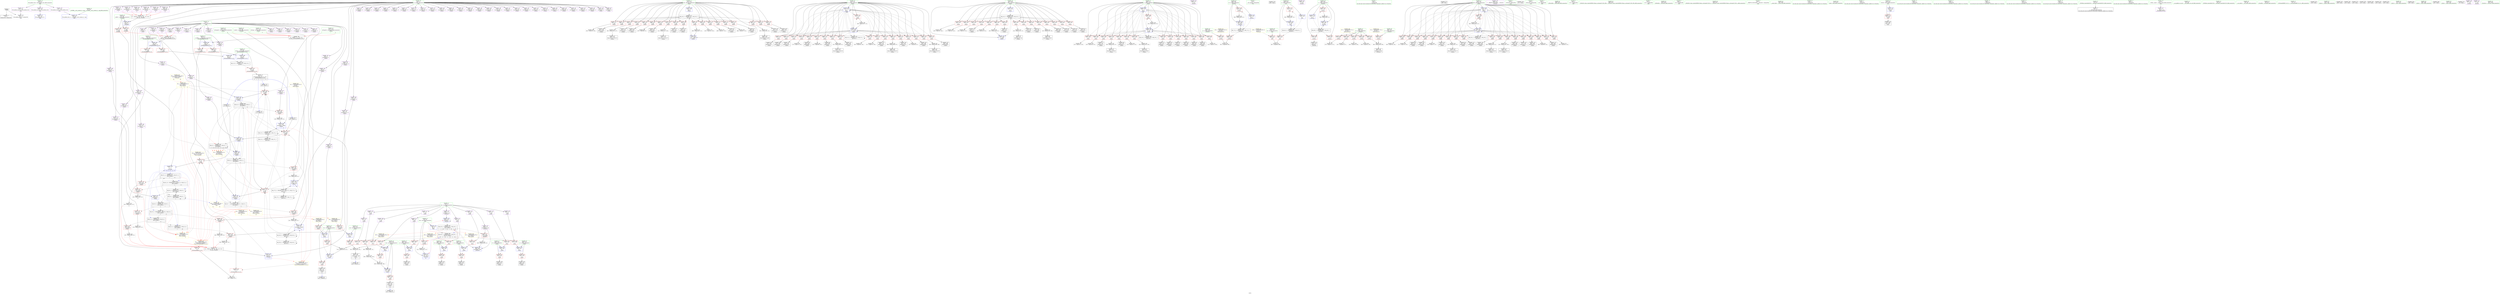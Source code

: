 digraph "SVFG" {
	label="SVFG";

	Node0x56243327d930 [shape=record,color=grey,label="{NodeID: 0\nNullPtr}"];
	Node0x56243327d930 -> Node0x562433299ac0[style=solid];
	Node0x56243327d930 -> Node0x5624332ac6c0[style=solid];
	Node0x5624332ae360 [shape=record,color=black,label="{NodeID: 775\n203 = PHI(79, )\n}"];
	Node0x5624332ae360 -> Node0x5624332a9d90[style=solid];
	Node0x5624332dbf90 [shape=record,color=black,label="{NodeID: 609\nMR_6V_9 = PHI(MR_6V_8, MR_6V_7, )\npts\{90000 \}\n|{|<s6>6}}"];
	Node0x5624332dbf90 -> Node0x5624332a9e60[style=dashed];
	Node0x5624332dbf90 -> Node0x5624332a9f30[style=dashed];
	Node0x5624332dbf90 -> Node0x5624332a11a0[style=dashed];
	Node0x5624332dbf90 -> Node0x5624332a1680[style=dashed];
	Node0x5624332dbf90 -> Node0x5624332d7490[style=dashed];
	Node0x5624332dbf90 -> Node0x5624332dce90[style=dashed];
	Node0x5624332dbf90:s6 -> Node0x5624332e1a60[style=dashed,color=red];
	Node0x5624332a7350 [shape=record,color=red,label="{NodeID: 277\n343\<--117\n\<--i65\n_Z3prev\n}"];
	Node0x5624332a7350 -> Node0x5624332bc0e0[style=solid];
	Node0x562433298270 [shape=record,color=black,label="{NodeID: 111\n353\<--352\nidxprom132\<--\n_Z3prev\n}"];
	Node0x5624332bb7e0 [shape=record,color=grey,label="{NodeID: 554\n183 = cmp(182, 184, )\n}"];
	Node0x5624332a10d0 [shape=record,color=blue,label="{NodeID: 388\n109\<--124\nj\<--\n_Z3prev\n}"];
	Node0x5624332a10d0 -> Node0x5624332a60a0[style=dashed];
	Node0x5624332a10d0 -> Node0x5624332a6170[style=dashed];
	Node0x5624332a10d0 -> Node0x5624332a6240[style=dashed];
	Node0x5624332a10d0 -> Node0x5624332a6310[style=dashed];
	Node0x5624332a10d0 -> Node0x5624332a63e0[style=dashed];
	Node0x5624332a10d0 -> Node0x5624332a64b0[style=dashed];
	Node0x5624332a10d0 -> Node0x5624332a6580[style=dashed];
	Node0x5624332a10d0 -> Node0x5624332a6650[style=dashed];
	Node0x5624332a10d0 -> Node0x5624332a6720[style=dashed];
	Node0x5624332a10d0 -> Node0x5624332a67f0[style=dashed];
	Node0x5624332a10d0 -> Node0x5624332a68c0[style=dashed];
	Node0x5624332a10d0 -> Node0x5624332a6990[style=dashed];
	Node0x5624332a10d0 -> Node0x5624332a6a60[style=dashed];
	Node0x5624332a10d0 -> Node0x5624332a6b30[style=dashed];
	Node0x5624332a10d0 -> Node0x5624332a6c00[style=dashed];
	Node0x5624332a10d0 -> Node0x5624332a1750[style=dashed];
	Node0x5624332a10d0 -> Node0x5624332d6090[style=dashed];
	Node0x56243329c7d0 [shape=record,color=purple,label="{NodeID: 222\n643\<--27\n\<--.str.2\n_Z5solvev\n}"];
	Node0x562433298d40 [shape=record,color=green,label="{NodeID: 56\n558\<--559\nn\<--n_field_insensitive\n_Z5solvev\n}"];
	Node0x562433298d40 -> Node0x5624332ab5f0[style=solid];
	Node0x5624332aa0d0 [shape=record,color=red,label="{NodeID: 333\n339\<--338\n\<--arrayidx123\n_Z3prev\n}"];
	Node0x5624332aa0d0 -> Node0x5624332b8960[style=solid];
	Node0x56243329f940 [shape=record,color=purple,label="{NodeID: 167\n278\<--10\narrayidx83\<--d\n_Z3prev\n}"];
	Node0x56243327c5b0 [shape=record,color=green,label="{NodeID: 1\n7\<--1\n__dso_handle\<--dummyObj\nGlob }"];
	Node0x5624332ae4a0 [shape=record,color=black,label="{NodeID: 776\n682 = PHI()\n}"];
	Node0x5624332dc490 [shape=record,color=black,label="{NodeID: 610\nMR_12V_3 = PHI(MR_12V_4, MR_12V_2, )\npts\{83 \}\n}"];
	Node0x5624332dc490 -> Node0x5624332a4ec0[style=dashed];
	Node0x5624332a7420 [shape=record,color=red,label="{NodeID: 278\n346\<--117\n\<--i65\n_Z3prev\n}"];
	Node0x5624332a7420 -> Node0x5624332980d0[style=solid];
	Node0x562433298340 [shape=record,color=black,label="{NodeID: 112\n358\<--356\nidxprom135\<--sub134\n_Z3prev\n}"];
	Node0x5624332bb960 [shape=record,color=grey,label="{NodeID: 555\n687 = cmp(685, 686, )\n}"];
	Node0x5624332a11a0 [shape=record,color=blue,label="{NodeID: 389\n146\<--19\narrayidx6\<--\n_Z3prev\n}"];
	Node0x5624332a11a0 -> Node0x5624332dce90[style=dashed];
	Node0x56243329c8a0 [shape=record,color=purple,label="{NodeID: 223\n644\<--29\n\<--.str.3\n_Z5solvev\n}"];
	Node0x562433298e10 [shape=record,color=green,label="{NodeID: 57\n560\<--561\np\<--p_field_insensitive\n_Z5solvev\n}"];
	Node0x562433298e10 -> Node0x5624332ab6c0[style=solid];
	Node0x562433298e10 -> Node0x5624332ab790[style=solid];
	Node0x562433298e10 -> Node0x5624332ab860[style=solid];
	Node0x562433298e10 -> Node0x5624332ab930[style=solid];
	Node0x562433298e10 -> Node0x5624332aba00[style=solid];
	Node0x5624332aa1a0 [shape=record,color=red,label="{NodeID: 334\n366\<--365\n\<--arrayidx140\n_Z3prev\n}"];
	Node0x5624332aa1a0 -> Node0x5624332baa60[style=solid];
	Node0x56243329fa10 [shape=record,color=purple,label="{NodeID: 168\n281\<--10\narrayidx85\<--d\n_Z3prev\n}"];
	Node0x562433295130 [shape=record,color=green,label="{NodeID: 2\n19\<--1\n\<--dummyObj\nCan only get source location for instruction, argument, global var or function.}"];
	Node0x5624332ae570 [shape=record,color=black,label="{NodeID: 777\n568 = PHI()\n}"];
	Node0x5624332dc990 [shape=record,color=black,label="{NodeID: 611\nMR_8V_14 = PHI(MR_8V_13, MR_8V_12, )\npts\{110000 \}\n|{|<s2>11}}"];
	Node0x5624332dc990 -> Node0x5624332aa340[style=dashed];
	Node0x5624332dc990 -> Node0x5624332d9790[style=dashed];
	Node0x5624332dc990:s2 -> Node0x5624332e1f20[style=dashed,color=red];
	Node0x5624332a74f0 [shape=record,color=red,label="{NodeID: 279\n355\<--117\n\<--i65\n_Z3prev\n}"];
	Node0x5624332a74f0 -> Node0x5624332b8de0[style=solid];
	Node0x562433298410 [shape=record,color=black,label="{NodeID: 113\n361\<--360\nidxprom137\<--\n_Z3prev\n}"];
	Node0x5624332bbae0 [shape=record,color=grey,label="{NodeID: 556\n397 = cmp(396, 19, )\n}"];
	Node0x5624332a1270 [shape=record,color=blue,label="{NodeID: 390\n111\<--170\nref.tmp\<--add\n_Z3prev\n|{|<s2>4}}"];
	Node0x5624332a1270 -> Node0x5624332a9bf0[style=dashed];
	Node0x5624332a1270 -> Node0x5624332d9c90[style=dashed];
	Node0x5624332a1270:s2 -> Node0x5624332e1b70[style=dashed,color=red];
	Node0x56243329c970 [shape=record,color=purple,label="{NodeID: 224\n645\<--31\n\<--__PRETTY_FUNCTION__._Z5solvev\n_Z5solvev\n}"];
	Node0x562433298ee0 [shape=record,color=green,label="{NodeID: 58\n562\<--563\ni\<--i_field_insensitive\n_Z5solvev\n}"];
	Node0x562433298ee0 -> Node0x5624332abad0[style=solid];
	Node0x562433298ee0 -> Node0x5624332abba0[style=solid];
	Node0x562433298ee0 -> Node0x5624332abc70[style=solid];
	Node0x562433298ee0 -> Node0x5624332a26c0[style=solid];
	Node0x562433298ee0 -> Node0x5624332a2860[style=solid];
	Node0x5624332aa270 [shape=record,color=red,label="{NodeID: 335\n392\<--391\n\<--arrayidx157\n_Z3prev\n}"];
	Node0x5624332aa270 -> Node0x5624332b99e0[style=solid];
	Node0x56243329fae0 [shape=record,color=purple,label="{NodeID: 169\n284\<--10\narrayidx87\<--d\n_Z3prev\n}"];
	Node0x56243329fae0 -> Node0x5624332a1b60[style=solid];
	Node0x5624332951c0 [shape=record,color=green,label="{NodeID: 3\n21\<--1\n_ZSt3cin\<--dummyObj\nGlob }"];
	Node0x5624332ae640 [shape=record,color=black,label="{NodeID: 778\n571 = PHI()\n}"];
	Node0x5624332dce90 [shape=record,color=black,label="{NodeID: 612\nMR_6V_5 = PHI(MR_6V_4, MR_6V_3, )\npts\{90000 \}\n|{|<s4>4}}"];
	Node0x5624332dce90 -> Node0x5624332a9b20[style=dashed];
	Node0x5624332dce90 -> Node0x5624332a9bf0[style=dashed];
	Node0x5624332dce90 -> Node0x5624332a1340[style=dashed];
	Node0x5624332dce90 -> Node0x5624332da190[style=dashed];
	Node0x5624332dce90:s4 -> Node0x5624332e1a60[style=dashed,color=red];
	Node0x5624332a75c0 [shape=record,color=red,label="{NodeID: 280\n373\<--117\n\<--i65\n_Z3prev\n}"];
	Node0x5624332a75c0 -> Node0x5624332985b0[style=solid];
	Node0x5624332984e0 [shape=record,color=black,label="{NodeID: 114\n364\<--363\nidxprom139\<--\n_Z3prev\n}"];
	Node0x5624332bbc60 [shape=record,color=grey,label="{NodeID: 557\n133 = cmp(132, 128, )\n}"];
	Node0x5624332a1340 [shape=record,color=blue,label="{NodeID: 391\n179\<--173\narrayidx22\<--\n_Z3prev\n}"];
	Node0x5624332a1340 -> Node0x5624332da190[style=dashed];
	Node0x56243329ca40 [shape=record,color=purple,label="{NodeID: 225\n701\<--33\nllvm.global_ctors_0\<--llvm.global_ctors\nGlob }"];
	Node0x56243329ca40 -> Node0x5624332ac4c0[style=solid];
	Node0x562433298fb0 [shape=record,color=green,label="{NodeID: 59\n564\<--565\ni2\<--i2_field_insensitive\n_Z5solvev\n}"];
	Node0x562433298fb0 -> Node0x5624332abd40[style=solid];
	Node0x562433298fb0 -> Node0x5624332abe10[style=solid];
	Node0x562433298fb0 -> Node0x5624332a2930[style=solid];
	Node0x562433298fb0 -> Node0x5624332a2ad0[style=solid];
	Node0x5624332aa340 [shape=record,color=red,label="{NodeID: 336\n422\<--421\n\<--arrayidx177\n_Z3prev\n}"];
	Node0x5624332aa340 -> Node0x5624332b87e0[style=solid];
	Node0x56243329fbb0 [shape=record,color=purple,label="{NodeID: 170\n295\<--10\narrayidx94\<--d\n_Z3prev\n}"];
	Node0x562433295250 [shape=record,color=green,label="{NodeID: 4\n22\<--1\n_ZSt4cout\<--dummyObj\nGlob }"];
	Node0x5624332dd390 [shape=record,color=black,label="{NodeID: 613\nMR_8V_10 = PHI(MR_8V_9, MR_8V_8, )\npts\{110000 \}\n|{|<s2>9}}"];
	Node0x5624332dd390 -> Node0x5624332aa1a0[style=dashed];
	Node0x5624332dd390 -> Node0x5624332dd890[style=dashed];
	Node0x5624332dd390:s2 -> Node0x5624332e1f20[style=dashed,color=red];
	Node0x5624332a7690 [shape=record,color=red,label="{NodeID: 281\n382\<--117\n\<--i65\n_Z3prev\n}"];
	Node0x5624332a7690 -> Node0x56243329d170[style=solid];
	Node0x5624332985b0 [shape=record,color=black,label="{NodeID: 115\n374\<--373\nidxprom145\<--\n_Z3prev\n}"];
	Node0x5624332bbde0 [shape=record,color=grey,label="{NodeID: 558\n271 = cmp(270, 124, )\n}"];
	Node0x5624332a1410 [shape=record,color=blue,label="{NodeID: 392\n113\<--201\nref.tmp30\<--add36\n_Z3prev\n|{|<s2>5}}"];
	Node0x5624332a1410 -> Node0x5624332a9d90[style=dashed];
	Node0x5624332a1410 -> Node0x5624332dba90[style=dashed];
	Node0x5624332a1410:s2 -> Node0x5624332e1b70[style=dashed,color=red];
	Node0x56243329cb40 [shape=record,color=purple,label="{NodeID: 226\n702\<--33\nllvm.global_ctors_1\<--llvm.global_ctors\nGlob }"];
	Node0x56243329cb40 -> Node0x5624332ac5c0[style=solid];
	Node0x562433299080 [shape=record,color=green,label="{NodeID: 60\n566\<--567\nx\<--x_field_insensitive\n_Z5solvev\n}"];
	Node0x562433299080 -> Node0x5624332abee0[style=solid];
	Node0x5624332aa410 [shape=record,color=red,label="{NodeID: 337\n452\<--451\n\<--arrayidx197\n_Z3prev\n}"];
	Node0x5624332aa410 -> Node0x5624332ba760[style=solid];
	Node0x56243329fc80 [shape=record,color=purple,label="{NodeID: 171\n298\<--10\narrayidx96\<--d\n_Z3prev\n}"];
	Node0x5624332952e0 [shape=record,color=green,label="{NodeID: 5\n23\<--1\n.str\<--dummyObj\nGlob }"];
	Node0x5624332dd890 [shape=record,color=black,label="{NodeID: 614\nMR_8V_12 = PHI(MR_8V_11, MR_8V_10, )\npts\{110000 \}\n|{|<s2>10}}"];
	Node0x5624332dd890 -> Node0x5624332aa270[style=dashed];
	Node0x5624332dd890 -> Node0x5624332dc990[style=dashed];
	Node0x5624332dd890:s2 -> Node0x5624332e1f20[style=dashed,color=red];
	Node0x5624332a7760 [shape=record,color=red,label="{NodeID: 282\n396\<--117\n\<--i65\n_Z3prev\n}"];
	Node0x5624332a7760 -> Node0x5624332bbae0[style=solid];
	Node0x56243329cfd0 [shape=record,color=black,label="{NodeID: 116\n377\<--376\nidxprom147\<--\n_Z3prev\n}"];
	Node0x5624332bbf60 [shape=record,color=grey,label="{NodeID: 559\n153 = cmp(152, 124, )\n}"];
	Node0x5624332a14e0 [shape=record,color=blue,label="{NodeID: 393\n210\<--204\narrayidx41\<--\n_Z3prev\n}"];
	Node0x5624332a14e0 -> Node0x5624332dbf90[style=dashed];
	Node0x56243329cc40 [shape=record,color=purple,label="{NodeID: 227\n703\<--33\nllvm.global_ctors_2\<--llvm.global_ctors\nGlob }"];
	Node0x56243329cc40 -> Node0x5624332ac6c0[style=solid];
	Node0x562433299150 [shape=record,color=green,label="{NodeID: 61\n569\<--570\n_ZNSirsERi\<--_ZNSirsERi_field_insensitive\n}"];
	Node0x5624332aa4e0 [shape=record,color=red,label="{NodeID: 338\n484\<--475\n\<--res\n_Z2p2v\n}"];
	Node0x5624332aa4e0 -> Node0x5624332b8f60[style=solid];
	Node0x56243329fd50 [shape=record,color=purple,label="{NodeID: 172\n301\<--10\narrayidx98\<--d\n_Z3prev\n|{<s0>7}}"];
	Node0x56243329fd50:s0 -> Node0x5624332ad040[style=solid,color=red];
	Node0x562433295370 [shape=record,color=green,label="{NodeID: 6\n25\<--1\n.str.1\<--dummyObj\nGlob }"];
	Node0x5624332a7830 [shape=record,color=red,label="{NodeID: 283\n402\<--117\n\<--i65\n_Z3prev\n}"];
	Node0x5624332a7830 -> Node0x56243329d3e0[style=solid];
	Node0x56243329d0a0 [shape=record,color=black,label="{NodeID: 117\n380\<--379\nidxprom149\<--\n_Z3prev\n}"];
	Node0x5624332bc0e0 [shape=record,color=grey,label="{NodeID: 560\n344 = cmp(343, 194, )\n}"];
	Node0x5624332a15b0 [shape=record,color=blue,label="{NodeID: 394\n115\<--230\nref.tmp49\<--add55\n_Z3prev\n|{|<s2>6}}"];
	Node0x5624332a15b0 -> Node0x5624332a9f30[style=dashed];
	Node0x5624332a15b0 -> Node0x5624332d8890[style=dashed];
	Node0x5624332a15b0:s2 -> Node0x5624332e1b70[style=dashed,color=red];
	Node0x56243329cd40 [shape=record,color=red,label="{NodeID: 228\n611\<--18\n\<--test\n_Z5solvev\n}"];
	Node0x56243329cd40 -> Node0x5624332a4990[style=solid];
	Node0x562433299250 [shape=record,color=green,label="{NodeID: 62\n609\<--610\n_ZStlsISt11char_traitsIcEERSt13basic_ostreamIcT_ES5_PKc\<--_ZStlsISt11char_traitsIcEERSt13basic_ostreamIcT_ES5_PKc_field_insensitive\n}"];
	Node0x5624332aa5b0 [shape=record,color=red,label="{NodeID: 339\n487\<--475\n\<--res\n_Z2p2v\n}"];
	Node0x5624332aa5b0 -> Node0x56243329dda0[style=solid];
	Node0x56243329fe20 [shape=record,color=purple,label="{NodeID: 173\n305\<--10\narrayidx101\<--d\n_Z3prev\n}"];
	Node0x562433295400 [shape=record,color=green,label="{NodeID: 7\n27\<--1\n.str.2\<--dummyObj\nGlob }"];
	Node0x5624332a7900 [shape=record,color=red,label="{NodeID: 284\n411\<--117\n\<--i65\n_Z3prev\n}"];
	Node0x5624332a7900 -> Node0x5624332b9560[style=solid];
	Node0x56243329d170 [shape=record,color=black,label="{NodeID: 118\n383\<--382\nidxprom151\<--\n_Z3prev\n}"];
	Node0x5624332bc260 [shape=record,color=grey,label="{NodeID: 561\n427 = cmp(426, 19, )\n}"];
	Node0x5624332a1680 [shape=record,color=blue,label="{NodeID: 395\n239\<--233\narrayidx60\<--\n_Z3prev\n}"];
	Node0x5624332a1680 -> Node0x5624332a11a0[style=dashed];
	Node0x5624332a1680 -> Node0x5624332d7490[style=dashed];
	Node0x5624332a1680 -> Node0x5624332dce90[style=dashed];
	Node0x56243329ce10 [shape=record,color=red,label="{NodeID: 229\n71\<--65\n\<--a.addr\n_Z3uaxRii\n|{<s0>3}}"];
	Node0x56243329ce10:s0 -> Node0x562433308f10[style=solid,color=red];
	Node0x562433299350 [shape=record,color=green,label="{NodeID: 63\n615\<--616\n_ZNSolsEi\<--_ZNSolsEi_field_insensitive\n}"];
	Node0x5624332aa680 [shape=record,color=red,label="{NodeID: 340\n478\<--477\n\<--\n_Z2p2v\n}"];
	Node0x5624332aa680 -> Node0x5624332a1ea0[style=solid];
	Node0x56243329fef0 [shape=record,color=purple,label="{NodeID: 174\n308\<--10\narrayidx103\<--d\n_Z3prev\n}"];
	Node0x562433295490 [shape=record,color=green,label="{NodeID: 8\n29\<--1\n.str.3\<--dummyObj\nGlob }"];
	Node0x5624332a79d0 [shape=record,color=red,label="{NodeID: 285\n432\<--117\n\<--i65\n_Z3prev\n}"];
	Node0x5624332a79d0 -> Node0x56243329d8c0[style=solid];
	Node0x56243329d240 [shape=record,color=black,label="{NodeID: 119\n386\<--385\nidxprom153\<--\n_Z3prev\n}"];
	Node0x5624332bc3e0 [shape=record,color=grey,label="{NodeID: 562\n139 = cmp(138, 124, )\n}"];
	Node0x5624332a1750 [shape=record,color=blue,label="{NodeID: 396\n109\<--244\nj\<--inc\n_Z3prev\n}"];
	Node0x5624332a1750 -> Node0x5624332a60a0[style=dashed];
	Node0x5624332a1750 -> Node0x5624332a6170[style=dashed];
	Node0x5624332a1750 -> Node0x5624332a6240[style=dashed];
	Node0x5624332a1750 -> Node0x5624332a6310[style=dashed];
	Node0x5624332a1750 -> Node0x5624332a63e0[style=dashed];
	Node0x5624332a1750 -> Node0x5624332a64b0[style=dashed];
	Node0x5624332a1750 -> Node0x5624332a6580[style=dashed];
	Node0x5624332a1750 -> Node0x5624332a6650[style=dashed];
	Node0x5624332a1750 -> Node0x5624332a6720[style=dashed];
	Node0x5624332a1750 -> Node0x5624332a67f0[style=dashed];
	Node0x5624332a1750 -> Node0x5624332a68c0[style=dashed];
	Node0x5624332a1750 -> Node0x5624332a6990[style=dashed];
	Node0x5624332a1750 -> Node0x5624332a6a60[style=dashed];
	Node0x5624332a1750 -> Node0x5624332a6b30[style=dashed];
	Node0x5624332a1750 -> Node0x5624332a6c00[style=dashed];
	Node0x5624332a1750 -> Node0x5624332a1750[style=dashed];
	Node0x5624332a1750 -> Node0x5624332d6090[style=dashed];
	Node0x56243329cee0 [shape=record,color=red,label="{NodeID: 230\n76\<--65\n\<--a.addr\n_Z3uaxRii\n}"];
	Node0x56243329cee0 -> Node0x5624332ac960[style=solid];
	Node0x562433299450 [shape=record,color=green,label="{NodeID: 64\n626\<--627\n_ZStlsISt11char_traitsIcEERSt13basic_ostreamIcT_ES5_c\<--_ZStlsISt11char_traitsIcEERSt13basic_ostreamIcT_ES5_c_field_insensitive\n}"];
	Node0x5624332aa750 [shape=record,color=red,label="{NodeID: 341\n481\<--480\n\<--\n_Z2p2v\n}"];
	Node0x5624332aa750 -> Node0x5624332b84e0[style=solid];
	Node0x56243329ffc0 [shape=record,color=purple,label="{NodeID: 175\n312\<--10\narrayidx106\<--d\n_Z3prev\n}"];
	Node0x56243329ffc0 -> Node0x5624332aa000[style=solid];
	Node0x562433295520 [shape=record,color=green,label="{NodeID: 9\n31\<--1\n__PRETTY_FUNCTION__._Z5solvev\<--dummyObj\nGlob }"];
	Node0x5624332dec90 [shape=record,color=yellow,style=double,label="{NodeID: 618\n43V_1 = ENCHI(MR_43V_0)\npts\{170000 \}\nFun[_Z2p2v]}"];
	Node0x5624332dec90 -> Node0x5624332aa680[style=dashed];
	Node0x5624332dec90 -> Node0x5624332aa750[style=dashed];
	Node0x5624332a7aa0 [shape=record,color=red,label="{NodeID: 286\n441\<--117\n\<--i65\n_Z3prev\n}"];
	Node0x5624332a7aa0 -> Node0x56243329db30[style=solid];
	Node0x56243329d310 [shape=record,color=black,label="{NodeID: 120\n390\<--389\nidxprom156\<--sub155\n_Z3prev\n}"];
	Node0x5624332bc560 [shape=record,color=grey,label="{NodeID: 563\n136 = cmp(135, 124, )\n}"];
	Node0x5624332a1820 [shape=record,color=blue,label="{NodeID: 397\n107\<--249\ni\<--inc63\n_Z3prev\n}"];
	Node0x5624332a1820 -> Node0x5624332d5b90[style=dashed];
	Node0x5624332a4df0 [shape=record,color=red,label="{NodeID: 231\n75\<--72\n\<--call\n_Z3uaxRii\n}"];
	Node0x5624332a4df0 -> Node0x5624332ac960[style=solid];
	Node0x562433299550 [shape=record,color=green,label="{NodeID: 65\n648\<--649\n__assert_fail\<--__assert_fail_field_insensitive\n}"];
	Node0x5624332aa820 [shape=record,color=red,label="{NodeID: 342\n504\<--492\n\<--a\n_Z2p3v\n}"];
	Node0x5624332aa820 -> Node0x56243329de70[style=solid];
	Node0x5624332a0090 [shape=record,color=purple,label="{NodeID: 176\n322\<--10\narrayidx112\<--d\n_Z3prev\n}"];
	Node0x5624332955b0 [shape=record,color=green,label="{NodeID: 10\n34\<--1\n\<--dummyObj\nCan only get source location for instruction, argument, global var or function.}"];
	Node0x5624332a7b70 [shape=record,color=red,label="{NodeID: 287\n467\<--117\n\<--i65\n_Z3prev\n}"];
	Node0x5624332a7b70 -> Node0x5624332b7d60[style=solid];
	Node0x56243329d3e0 [shape=record,color=black,label="{NodeID: 121\n403\<--402\nidxprom164\<--\n_Z3prev\n}"];
	Node0x5624332bc6e0 [shape=record,color=grey,label="{NodeID: 564\n274 = cmp(273, 124, )\n}"];
	Node0x5624332a18f0 [shape=record,color=blue,label="{NodeID: 398\n117\<--124\ni65\<--\n_Z3prev\n}"];
	Node0x5624332a18f0 -> Node0x562433274c90[style=dashed];
	Node0x5624332a4ec0 [shape=record,color=red,label="{NodeID: 232\n102\<--82\n\<--retval\n_ZSt3maxIiERKT_S2_S2_\n}"];
	Node0x5624332a4ec0 -> Node0x562433299cc0[style=solid];
	Node0x562433299650 [shape=record,color=green,label="{NodeID: 66\n671\<--672\nmain\<--main_field_insensitive\n}"];
	Node0x5624332a4510 [shape=record,color=grey,label="{NodeID: 509\n201 = Binary(200, 19, )\n}"];
	Node0x5624332a4510 -> Node0x5624332a1410[style=solid];
	Node0x5624332aa8f0 [shape=record,color=red,label="{NodeID: 343\n507\<--494\n\<--b\n_Z2p3v\n}"];
	Node0x5624332aa8f0 -> Node0x56243329df40[style=solid];
	Node0x5624332a0160 [shape=record,color=purple,label="{NodeID: 177\n325\<--10\narrayidx114\<--d\n_Z3prev\n}"];
	Node0x562433295640 [shape=record,color=green,label="{NodeID: 11\n124\<--1\n\<--dummyObj\nCan only get source location for instruction, argument, global var or function.}"];
	Node0x5624332a7c40 [shape=record,color=red,label="{NodeID: 288\n259\<--119\n\<--j69\n_Z3prev\n}"];
	Node0x5624332a7c40 -> Node0x5624332bd2e0[style=solid];
	Node0x56243329d4b0 [shape=record,color=black,label="{NodeID: 122\n406\<--405\nidxprom166\<--\n_Z3prev\n}"];
	Node0x5624332bc860 [shape=record,color=grey,label="{NodeID: 565\n318 = cmp(317, 19, )\n}"];
	Node0x5624332a19c0 [shape=record,color=blue,label="{NodeID: 399\n119\<--124\nj69\<--\n_Z3prev\n}"];
	Node0x5624332a19c0 -> Node0x5624332a7c40[style=dashed];
	Node0x5624332a19c0 -> Node0x5624332a7d10[style=dashed];
	Node0x5624332a19c0 -> Node0x5624332a7de0[style=dashed];
	Node0x5624332a19c0 -> Node0x5624332a7eb0[style=dashed];
	Node0x5624332a19c0 -> Node0x5624332a7f80[style=dashed];
	Node0x5624332a19c0 -> Node0x5624332a8050[style=dashed];
	Node0x5624332a19c0 -> Node0x5624332a8120[style=dashed];
	Node0x5624332a19c0 -> Node0x5624332a81f0[style=dashed];
	Node0x5624332a19c0 -> Node0x5624332a82c0[style=dashed];
	Node0x5624332a19c0 -> Node0x5624332a8390[style=dashed];
	Node0x5624332a19c0 -> Node0x5624332a8460[style=dashed];
	Node0x5624332a19c0 -> Node0x5624332a8530[style=dashed];
	Node0x5624332a19c0 -> Node0x5624332a8600[style=dashed];
	Node0x5624332a19c0 -> Node0x5624332a86d0[style=dashed];
	Node0x5624332a19c0 -> Node0x5624332a87a0[style=dashed];
	Node0x5624332a19c0 -> Node0x5624332a8870[style=dashed];
	Node0x5624332a19c0 -> Node0x5624332a8940[style=dashed];
	Node0x5624332a19c0 -> Node0x5624332a8a10[style=dashed];
	Node0x5624332a19c0 -> Node0x5624332a8ae0[style=dashed];
	Node0x5624332a19c0 -> Node0x5624332a1d00[style=dashed];
	Node0x5624332a19c0 -> Node0x562433275190[style=dashed];
	Node0x5624332a4f90 [shape=record,color=red,label="{NodeID: 233\n90\<--84\n\<--__a.addr\n_ZSt3maxIiERKT_S2_S2_\n}"];
	Node0x5624332a4f90 -> Node0x5624332a52d0[style=solid];
	Node0x562433299750 [shape=record,color=green,label="{NodeID: 67\n674\<--675\nretval\<--retval_field_insensitive\nmain\n}"];
	Node0x562433299750 -> Node0x5624332ac080[style=solid];
	Node0x562433299750 -> Node0x5624332a2c70[style=solid];
	Node0x5624332a4690 [shape=record,color=grey,label="{NodeID: 510\n584 = Binary(583, 19, )\n}"];
	Node0x5624332a4690 -> Node0x5624332a2860[style=solid];
	Node0x5624332aa9c0 [shape=record,color=red,label="{NodeID: 344\n514\<--496\n\<--res\n_Z2p3v\n}"];
	Node0x5624332aa9c0 -> Node0x5624332b8660[style=solid];
	Node0x5624332a0230 [shape=record,color=purple,label="{NodeID: 178\n328\<--10\narrayidx116\<--d\n_Z3prev\n|{<s0>8}}"];
	Node0x5624332a0230:s0 -> Node0x5624332ad040[style=solid,color=red];
	Node0x5624332956d0 [shape=record,color=green,label="{NodeID: 12\n128\<--1\n\<--dummyObj\nCan only get source location for instruction, argument, global var or function.}"];
	Node0x5624332df9a0 [shape=record,color=yellow,style=double,label="{NodeID: 621\n80V_1 = ENCHI(MR_80V_0)\npts\{677 \}\nFun[main]}"];
	Node0x5624332df9a0 -> Node0x5624332ac150[style=dashed];
	Node0x5624332a7d10 [shape=record,color=red,label="{NodeID: 289\n270\<--119\n\<--j69\n_Z3prev\n}"];
	Node0x5624332a7d10 -> Node0x5624332bbde0[style=solid];
	Node0x56243329d580 [shape=record,color=black,label="{NodeID: 123\n409\<--408\nidxprom168\<--\n_Z3prev\n}"];
	Node0x5624332bc9e0 [shape=record,color=grey,label="{NodeID: 566\n620 = cmp(619, 184, )\n}"];
	Node0x5624332a1a90 [shape=record,color=blue,label="{NodeID: 400\n121\<--124\nk\<--\n_Z3prev\n}"];
	Node0x5624332a1a90 -> Node0x5624332a8bb0[style=dashed];
	Node0x5624332a1a90 -> Node0x5624332a8c80[style=dashed];
	Node0x5624332a1a90 -> Node0x5624332a8d50[style=dashed];
	Node0x5624332a1a90 -> Node0x5624332a8e20[style=dashed];
	Node0x5624332a1a90 -> Node0x5624332a8ef0[style=dashed];
	Node0x5624332a1a90 -> Node0x5624332a8fc0[style=dashed];
	Node0x5624332a1a90 -> Node0x5624332a9090[style=dashed];
	Node0x5624332a1a90 -> Node0x5624332a9160[style=dashed];
	Node0x5624332a1a90 -> Node0x5624332a9230[style=dashed];
	Node0x5624332a1a90 -> Node0x5624332a9300[style=dashed];
	Node0x5624332a1a90 -> Node0x5624332a93d0[style=dashed];
	Node0x5624332a1a90 -> Node0x5624332a94a0[style=dashed];
	Node0x5624332a1a90 -> Node0x5624332a9570[style=dashed];
	Node0x5624332a1a90 -> Node0x5624332a9640[style=dashed];
	Node0x5624332a1a90 -> Node0x5624332a9710[style=dashed];
	Node0x5624332a1a90 -> Node0x5624332a97e0[style=dashed];
	Node0x5624332a1a90 -> Node0x5624332a98b0[style=dashed];
	Node0x5624332a1a90 -> Node0x5624332a9980[style=dashed];
	Node0x5624332a1a90 -> Node0x5624332a9a50[style=dashed];
	Node0x5624332a1a90 -> Node0x5624332a1a90[style=dashed];
	Node0x5624332a1a90 -> Node0x5624332a1c30[style=dashed];
	Node0x5624332a1a90 -> Node0x5624332d2560[style=dashed];
	Node0x5624332a5060 [shape=record,color=red,label="{NodeID: 234\n99\<--84\n\<--__a.addr\n_ZSt3maxIiERKT_S2_S2_\n}"];
	Node0x5624332a5060 -> Node0x5624332a0f30[style=solid];
	Node0x562433299820 [shape=record,color=green,label="{NodeID: 68\n676\<--677\ntn\<--tn_field_insensitive\nmain\n}"];
	Node0x562433299820 -> Node0x5624332ac150[style=solid];
	Node0x5624332a4810 [shape=record,color=grey,label="{NodeID: 511\n193 = Binary(192, 194, )\n}"];
	Node0x5624332a4810 -> Node0x56243329a5b0[style=solid];
	Node0x5624332aaa90 [shape=record,color=red,label="{NodeID: 345\n517\<--496\n\<--res\n_Z2p3v\n}"];
	Node0x5624332aaa90 -> Node0x56243329e010[style=solid];
	Node0x5624332a0300 [shape=record,color=purple,label="{NodeID: 179\n331\<--10\narrayidx118\<--d\n_Z3prev\n}"];
	Node0x562433295760 [shape=record,color=green,label="{NodeID: 13\n184\<--1\n\<--dummyObj\nCan only get source location for instruction, argument, global var or function.}"];
	Node0x5624332a7de0 [shape=record,color=red,label="{NodeID: 290\n279\<--119\n\<--j69\n_Z3prev\n}"];
	Node0x5624332a7de0 -> Node0x56243329aea0[style=solid];
	Node0x56243329d650 [shape=record,color=black,label="{NodeID: 124\n413\<--412\nidxprom171\<--sub170\n_Z3prev\n}"];
	Node0x5624332bcb60 [shape=record,color=grey,label="{NodeID: 567\n94 = cmp(91, 93, )\n}"];
	Node0x5624332a1b60 [shape=record,color=blue,label="{NodeID: 401\n284\<--19\narrayidx87\<--\n_Z3prev\n}"];
	Node0x5624332a1b60 -> Node0x5624332d9290[style=dashed];
	Node0x5624332a5130 [shape=record,color=red,label="{NodeID: 235\n92\<--86\n\<--__b.addr\n_ZSt3maxIiERKT_S2_S2_\n}"];
	Node0x5624332a5130 -> Node0x5624332a53a0[style=solid];
	Node0x5624332998f0 [shape=record,color=green,label="{NodeID: 69\n678\<--679\ni\<--i_field_insensitive\nmain\n}"];
	Node0x5624332998f0 -> Node0x5624332ac220[style=solid];
	Node0x5624332998f0 -> Node0x5624332ac2f0[style=solid];
	Node0x5624332998f0 -> Node0x5624332b0b10[style=solid];
	Node0x5624332998f0 -> Node0x5624332b0ba0[style=solid];
	Node0x5624332a4990 [shape=record,color=grey,label="{NodeID: 512\n612 = Binary(611, 19, )\n}"];
	Node0x5624332a4990 -> Node0x5624332a2ba0[style=solid];
	Node0x5624332aab60 [shape=record,color=red,label="{NodeID: 346\n499\<--498\n\<--\n_Z2p3v\n}"];
	Node0x5624332aab60 -> Node0x5624332a2040[style=solid];
	Node0x5624332a03d0 [shape=record,color=purple,label="{NodeID: 180\n335\<--10\narrayidx121\<--d\n_Z3prev\n}"];
	Node0x5624332957f0 [shape=record,color=green,label="{NodeID: 14\n194\<--1\n\<--dummyObj\nCan only get source location for instruction, argument, global var or function.}"];
	Node0x5624332a7eb0 [shape=record,color=red,label="{NodeID: 291\n296\<--119\n\<--j69\n_Z3prev\n}"];
	Node0x5624332a7eb0 -> Node0x5624332977e0[style=solid];
	Node0x56243329d720 [shape=record,color=black,label="{NodeID: 125\n417\<--416\nidxprom174\<--sub173\n_Z3prev\n}"];
	Node0x5624332bcce0 [shape=record,color=grey,label="{NodeID: 568\n127 = cmp(126, 128, )\n}"];
	Node0x5624332a1c30 [shape=record,color=blue,label="{NodeID: 402\n121\<--458\nk\<--inc201\n_Z3prev\n}"];
	Node0x5624332a1c30 -> Node0x5624332a8bb0[style=dashed];
	Node0x5624332a1c30 -> Node0x5624332a8c80[style=dashed];
	Node0x5624332a1c30 -> Node0x5624332a8d50[style=dashed];
	Node0x5624332a1c30 -> Node0x5624332a8e20[style=dashed];
	Node0x5624332a1c30 -> Node0x5624332a8ef0[style=dashed];
	Node0x5624332a1c30 -> Node0x5624332a8fc0[style=dashed];
	Node0x5624332a1c30 -> Node0x5624332a9090[style=dashed];
	Node0x5624332a1c30 -> Node0x5624332a9160[style=dashed];
	Node0x5624332a1c30 -> Node0x5624332a9230[style=dashed];
	Node0x5624332a1c30 -> Node0x5624332a9300[style=dashed];
	Node0x5624332a1c30 -> Node0x5624332a93d0[style=dashed];
	Node0x5624332a1c30 -> Node0x5624332a94a0[style=dashed];
	Node0x5624332a1c30 -> Node0x5624332a9570[style=dashed];
	Node0x5624332a1c30 -> Node0x5624332a9640[style=dashed];
	Node0x5624332a1c30 -> Node0x5624332a9710[style=dashed];
	Node0x5624332a1c30 -> Node0x5624332a97e0[style=dashed];
	Node0x5624332a1c30 -> Node0x5624332a98b0[style=dashed];
	Node0x5624332a1c30 -> Node0x5624332a9980[style=dashed];
	Node0x5624332a1c30 -> Node0x5624332a9a50[style=dashed];
	Node0x5624332a1c30 -> Node0x5624332a1a90[style=dashed];
	Node0x5624332a1c30 -> Node0x5624332a1c30[style=dashed];
	Node0x5624332a1c30 -> Node0x5624332d2560[style=dashed];
	Node0x5624332a5200 [shape=record,color=red,label="{NodeID: 236\n96\<--86\n\<--__b.addr\n_ZSt3maxIiERKT_S2_S2_\n}"];
	Node0x5624332a5200 -> Node0x5624332a0e60[style=solid];
	Node0x5624332999c0 [shape=record,color=green,label="{NodeID: 70\n35\<--697\n_GLOBAL__sub_I_zemen_0_1.cpp\<--_GLOBAL__sub_I_zemen_0_1.cpp_field_insensitive\n}"];
	Node0x5624332999c0 -> Node0x5624332ac5c0[style=solid];
	Node0x5624332a4b10 [shape=record,color=grey,label="{NodeID: 513\n596 = Binary(594, 595, )\n}"];
	Node0x5624332a4b10 -> Node0x56243329e4f0[style=solid];
	Node0x5624332aac30 [shape=record,color=red,label="{NodeID: 347\n502\<--501\n\<--\n_Z2p3v\n}"];
	Node0x5624332aac30 -> Node0x5624332a2110[style=solid];
	Node0x5624332a04a0 [shape=record,color=purple,label="{NodeID: 181\n338\<--10\narrayidx123\<--d\n_Z3prev\n}"];
	Node0x5624332a04a0 -> Node0x5624332aa0d0[style=solid];
	Node0x562433295880 [shape=record,color=green,label="{NodeID: 15\n357\<--1\n\<--dummyObj\nCan only get source location for instruction, argument, global var or function.}"];
	Node0x5624332dfc70 [shape=record,color=yellow,style=double,label="{NodeID: 624\n18V_1 = ENCHI(MR_18V_0)\npts\{90000 110000 \}\nFun[main]|{<s0>29|<s1>29}}"];
	Node0x5624332dfc70:s0 -> Node0x5624332d7490[style=dashed,color=red];
	Node0x5624332dfc70:s1 -> Node0x5624332d3080[style=dashed,color=red];
	Node0x5624332a7f80 [shape=record,color=red,label="{NodeID: 292\n306\<--119\n\<--j69\n_Z3prev\n}"];
	Node0x5624332a7f80 -> Node0x562433297a50[style=solid];
	Node0x56243329d7f0 [shape=record,color=black,label="{NodeID: 126\n420\<--419\nidxprom176\<--\n_Z3prev\n}"];
	Node0x5624332bce60 [shape=record,color=grey,label="{NodeID: 569\n630 = cmp(629, 194, )\n}"];
	Node0x5624332a1d00 [shape=record,color=blue,label="{NodeID: 403\n119\<--463\nj69\<--inc204\n_Z3prev\n}"];
	Node0x5624332a1d00 -> Node0x5624332a7c40[style=dashed];
	Node0x5624332a1d00 -> Node0x5624332a7d10[style=dashed];
	Node0x5624332a1d00 -> Node0x5624332a7de0[style=dashed];
	Node0x5624332a1d00 -> Node0x5624332a7eb0[style=dashed];
	Node0x5624332a1d00 -> Node0x5624332a7f80[style=dashed];
	Node0x5624332a1d00 -> Node0x5624332a8050[style=dashed];
	Node0x5624332a1d00 -> Node0x5624332a8120[style=dashed];
	Node0x5624332a1d00 -> Node0x5624332a81f0[style=dashed];
	Node0x5624332a1d00 -> Node0x5624332a82c0[style=dashed];
	Node0x5624332a1d00 -> Node0x5624332a8390[style=dashed];
	Node0x5624332a1d00 -> Node0x5624332a8460[style=dashed];
	Node0x5624332a1d00 -> Node0x5624332a8530[style=dashed];
	Node0x5624332a1d00 -> Node0x5624332a8600[style=dashed];
	Node0x5624332a1d00 -> Node0x5624332a86d0[style=dashed];
	Node0x5624332a1d00 -> Node0x5624332a87a0[style=dashed];
	Node0x5624332a1d00 -> Node0x5624332a8870[style=dashed];
	Node0x5624332a1d00 -> Node0x5624332a8940[style=dashed];
	Node0x5624332a1d00 -> Node0x5624332a8a10[style=dashed];
	Node0x5624332a1d00 -> Node0x5624332a8ae0[style=dashed];
	Node0x5624332a1d00 -> Node0x5624332a1d00[style=dashed];
	Node0x5624332a1d00 -> Node0x562433275190[style=dashed];
	Node0x5624332a52d0 [shape=record,color=red,label="{NodeID: 237\n91\<--90\n\<--\n_ZSt3maxIiERKT_S2_S2_\n}"];
	Node0x5624332a52d0 -> Node0x5624332bcb60[style=solid];
	Node0x562433299ac0 [shape=record,color=black,label="{NodeID: 71\n2\<--3\ndummyVal\<--dummyVal\n}"];
	Node0x5624332a4c90 [shape=record,color=grey,label="{NodeID: 514\n600 = Binary(599, 19, )\n}"];
	Node0x5624332a4c90 -> Node0x5624332a2a00[style=solid];
	Node0x5624332aad00 [shape=record,color=red,label="{NodeID: 348\n510\<--509\n\<--arrayidx2\n_Z2p3v\n}"];
	Node0x5624332aad00 -> Node0x5624332a21e0[style=solid];
	Node0x5624332a0570 [shape=record,color=purple,label="{NodeID: 182\n348\<--10\narrayidx129\<--d\n_Z3prev\n}"];
	Node0x562433295910 [shape=record,color=green,label="{NodeID: 16\n625\<--1\n\<--dummyObj\nCan only get source location for instruction, argument, global var or function.}"];
	Node0x5624332dfd80 [shape=record,color=yellow,style=double,label="{NodeID: 625\n4V_1 = ENCHI(MR_4V_0)\npts\{68 \}\nFun[_Z3prev]}"];
	Node0x5624332dfd80 -> Node0x5624332a9bf0[style=dashed];
	Node0x5624332dfd80 -> Node0x5624332a9d90[style=dashed];
	Node0x5624332dfd80 -> Node0x5624332a9f30[style=dashed];
	Node0x5624332a8050 [shape=record,color=red,label="{NodeID: 293\n317\<--119\n\<--j69\n_Z3prev\n}"];
	Node0x5624332a8050 -> Node0x5624332bc860[style=solid];
	Node0x56243329d8c0 [shape=record,color=black,label="{NodeID: 127\n433\<--432\nidxprom184\<--\n_Z3prev\n}"];
	Node0x5624332bcfe0 [shape=record,color=grey,label="{NodeID: 570\n255 = cmp(254, 128, )\n}"];
	Node0x5624332a1dd0 [shape=record,color=blue,label="{NodeID: 404\n117\<--468\ni65\<--inc207\n_Z3prev\n}"];
	Node0x5624332a1dd0 -> Node0x562433274c90[style=dashed];
	Node0x5624332a53a0 [shape=record,color=red,label="{NodeID: 238\n93\<--92\n\<--\n_ZSt3maxIiERKT_S2_S2_\n}"];
	Node0x5624332a53a0 -> Node0x5624332bcb60[style=solid];
	Node0x562433299bc0 [shape=record,color=black,label="{NodeID: 72\n46\<--47\n\<--_ZNSt8ios_base4InitD1Ev\nCan only get source location for instruction, argument, global var or function.}"];
	Node0x5624332b7d60 [shape=record,color=grey,label="{NodeID: 515\n468 = Binary(467, 19, )\n}"];
	Node0x5624332b7d60 -> Node0x5624332a1dd0[style=solid];
	Node0x5624332aadd0 [shape=record,color=red,label="{NodeID: 349\n513\<--512\n\<--\n_Z2p3v\n}"];
	Node0x5624332aadd0 -> Node0x5624332b8660[style=solid];
	Node0x5624332a0640 [shape=record,color=purple,label="{NodeID: 183\n351\<--10\narrayidx131\<--d\n_Z3prev\n}"];
	Node0x562433295a10 [shape=record,color=green,label="{NodeID: 17\n647\<--1\n\<--dummyObj\nCan only get source location for instruction, argument, global var or function.}"];
	Node0x5624332a8120 [shape=record,color=red,label="{NodeID: 294\n323\<--119\n\<--j69\n_Z3prev\n}"];
	Node0x5624332a8120 -> Node0x562433297cc0[style=solid];
	Node0x56243329d990 [shape=record,color=black,label="{NodeID: 128\n436\<--435\nidxprom186\<--\n_Z3prev\n}"];
	Node0x5624332bd160 [shape=record,color=grey,label="{NodeID: 571\n637 = cmp(636, 357, )\n}"];
	Node0x5624332a1ea0 [shape=record,color=blue,label="{NodeID: 405\n475\<--478\nres\<--\n_Z2p2v\n}"];
	Node0x5624332a1ea0 -> Node0x5624332aa4e0[style=dashed];
	Node0x5624332a1ea0 -> Node0x5624332a1f70[style=dashed];
	Node0x5624332a5470 [shape=record,color=red,label="{NodeID: 239\n126\<--107\n\<--i\n_Z3prev\n}"];
	Node0x5624332a5470 -> Node0x5624332bcce0[style=solid];
	Node0x562433299cc0 [shape=record,color=black,label="{NodeID: 73\n79\<--102\n_ZSt3maxIiERKT_S2_S2__ret\<--\n_ZSt3maxIiERKT_S2_S2_\n|{<s0>3|<s1>4|<s2>5|<s3>6}}"];
	Node0x562433299cc0:s0 -> Node0x5624332addb0[style=solid,color=blue];
	Node0x562433299cc0:s1 -> Node0x5624332ae220[style=solid,color=blue];
	Node0x562433299cc0:s2 -> Node0x5624332ae360[style=solid,color=blue];
	Node0x562433299cc0:s3 -> Node0x5624332ae0b0[style=solid,color=blue];
	Node0x5624332b7ee0 [shape=record,color=grey,label="{NodeID: 516\n604 = Binary(603, 19, )\n}"];
	Node0x5624332b7ee0 -> Node0x5624332a2ad0[style=solid];
	Node0x5624332aaea0 [shape=record,color=red,label="{NodeID: 350\n539\<--522\n\<--a\n_Z2p4v\n}"];
	Node0x5624332aaea0 -> Node0x56243329e0e0[style=solid];
	Node0x5624332a0710 [shape=record,color=purple,label="{NodeID: 184\n354\<--10\narrayidx133\<--d\n_Z3prev\n|{<s0>9}}"];
	Node0x5624332a0710:s0 -> Node0x5624332ad040[style=solid,color=red];
	Node0x562433295b10 [shape=record,color=green,label="{NodeID: 18\n4\<--6\n_ZStL8__ioinit\<--_ZStL8__ioinit_field_insensitive\nGlob }"];
	Node0x562433295b10 -> Node0x56243329e690[style=solid];
	Node0x5624332a81f0 [shape=record,color=red,label="{NodeID: 295\n332\<--119\n\<--j69\n_Z3prev\n}"];
	Node0x5624332a81f0 -> Node0x5624332ba8e0[style=solid];
	Node0x56243329da60 [shape=record,color=black,label="{NodeID: 129\n439\<--438\nidxprom188\<--\n_Z3prev\n}"];
	Node0x5624332bd2e0 [shape=record,color=grey,label="{NodeID: 572\n260 = cmp(259, 128, )\n}"];
	Node0x5624332a1f70 [shape=record,color=blue,label="{NodeID: 406\n475\<--485\nres\<--add1\n_Z2p2v\n}"];
	Node0x5624332a1f70 -> Node0x5624332aa5b0[style=dashed];
	Node0x5624332a5540 [shape=record,color=red,label="{NodeID: 240\n135\<--107\n\<--i\n_Z3prev\n}"];
	Node0x5624332a5540 -> Node0x5624332bc560[style=solid];
	Node0x562433299d90 [shape=record,color=black,label="{NodeID: 74\n142\<--141\nidxprom\<--\n_Z3prev\n}"];
	Node0x5624332b8060 [shape=record,color=grey,label="{NodeID: 517\n303 = Binary(302, 19, )\n}"];
	Node0x5624332b8060 -> Node0x562433297980[style=solid];
	Node0x5624332aaf70 [shape=record,color=red,label="{NodeID: 351\n542\<--524\n\<--b\n_Z2p4v\n}"];
	Node0x5624332aaf70 -> Node0x56243329e1b0[style=solid];
	Node0x5624332a07e0 [shape=record,color=purple,label="{NodeID: 185\n359\<--10\narrayidx136\<--d\n_Z3prev\n}"];
	Node0x562433295c10 [shape=record,color=green,label="{NodeID: 19\n8\<--9\nf\<--f_field_insensitive\nGlob }"];
	Node0x562433295c10 -> Node0x56243329e760[style=solid];
	Node0x562433295c10 -> Node0x56243329e830[style=solid];
	Node0x562433295c10 -> Node0x56243329e900[style=solid];
	Node0x562433295c10 -> Node0x56243329e9d0[style=solid];
	Node0x562433295c10 -> Node0x56243329eaa0[style=solid];
	Node0x562433295c10 -> Node0x56243329eb70[style=solid];
	Node0x562433295c10 -> Node0x56243329ec40[style=solid];
	Node0x562433295c10 -> Node0x56243329ed10[style=solid];
	Node0x562433295c10 -> Node0x56243329ede0[style=solid];
	Node0x562433295c10 -> Node0x56243329eeb0[style=solid];
	Node0x562433295c10 -> Node0x56243329ef80[style=solid];
	Node0x562433295c10 -> Node0x56243329f050[style=solid];
	Node0x562433295c10 -> Node0x56243329f120[style=solid];
	Node0x562433295c10 -> Node0x56243329f1f0[style=solid];
	Node0x562433295c10 -> Node0x56243329f2c0[style=solid];
	Node0x562433295c10 -> Node0x56243329f390[style=solid];
	Node0x562433295c10 -> Node0x56243329f460[style=solid];
	Node0x562433295c10 -> Node0x56243329f530[style=solid];
	Node0x562433295c10 -> Node0x56243329f600[style=solid];
	Node0x562433295c10 -> Node0x56243329f6d0[style=solid];
	Node0x562433295c10 -> Node0x56243329f7a0[style=solid];
	Node0x562433295c10 -> Node0x56243329f870[style=solid];
	Node0x5624332a82c0 [shape=record,color=red,label="{NodeID: 296\n349\<--119\n\<--j69\n_Z3prev\n}"];
	Node0x5624332a82c0 -> Node0x5624332981a0[style=solid];
	Node0x56243329db30 [shape=record,color=black,label="{NodeID: 130\n442\<--441\nidxprom190\<--\n_Z3prev\n}"];
	Node0x5624332bd460 [shape=record,color=grey,label="{NodeID: 573\n430 = cmp(429, 124, )\n}"];
	Node0x5624332a2040 [shape=record,color=blue,label="{NodeID: 407\n492\<--499\na\<--\n_Z2p3v\n}"];
	Node0x5624332a2040 -> Node0x5624332aa820[style=dashed];
	Node0x5624332a5610 [shape=record,color=red,label="{NodeID: 241\n141\<--107\n\<--i\n_Z3prev\n}"];
	Node0x5624332a5610 -> Node0x562433299d90[style=solid];
	Node0x562433299e60 [shape=record,color=black,label="{NodeID: 75\n145\<--144\nidxprom5\<--\n_Z3prev\n}"];
	Node0x5624332b81e0 [shape=record,color=grey,label="{NodeID: 518\n692 = Binary(691, 19, )\n}"];
	Node0x5624332b81e0 -> Node0x5624332b0ba0[style=solid];
	Node0x5624332ab040 [shape=record,color=red,label="{NodeID: 352\n545\<--526\n\<--c\n_Z2p4v\n}"];
	Node0x5624332ab040 -> Node0x56243329e280[style=solid];
	Node0x5624332a08b0 [shape=record,color=purple,label="{NodeID: 186\n362\<--10\narrayidx138\<--d\n_Z3prev\n}"];
	Node0x562433295d10 [shape=record,color=green,label="{NodeID: 20\n10\<--11\nd\<--d_field_insensitive\nGlob }"];
	Node0x562433295d10 -> Node0x56243329f940[style=solid];
	Node0x562433295d10 -> Node0x56243329fa10[style=solid];
	Node0x562433295d10 -> Node0x56243329fae0[style=solid];
	Node0x562433295d10 -> Node0x56243329fbb0[style=solid];
	Node0x562433295d10 -> Node0x56243329fc80[style=solid];
	Node0x562433295d10 -> Node0x56243329fd50[style=solid];
	Node0x562433295d10 -> Node0x56243329fe20[style=solid];
	Node0x562433295d10 -> Node0x56243329fef0[style=solid];
	Node0x562433295d10 -> Node0x56243329ffc0[style=solid];
	Node0x562433295d10 -> Node0x5624332a0090[style=solid];
	Node0x562433295d10 -> Node0x5624332a0160[style=solid];
	Node0x562433295d10 -> Node0x5624332a0230[style=solid];
	Node0x562433295d10 -> Node0x5624332a0300[style=solid];
	Node0x562433295d10 -> Node0x5624332a03d0[style=solid];
	Node0x562433295d10 -> Node0x5624332a04a0[style=solid];
	Node0x562433295d10 -> Node0x5624332a0570[style=solid];
	Node0x562433295d10 -> Node0x5624332a0640[style=solid];
	Node0x562433295d10 -> Node0x5624332a0710[style=solid];
	Node0x562433295d10 -> Node0x5624332a07e0[style=solid];
	Node0x562433295d10 -> Node0x5624332a08b0[style=solid];
	Node0x562433295d10 -> Node0x5624332a0980[style=solid];
	Node0x562433295d10 -> Node0x5624332a0a50[style=solid];
	Node0x562433295d10 -> Node0x5624332a0b20[style=solid];
	Node0x562433295d10 -> Node0x5624332a0bf0[style=solid];
	Node0x562433295d10 -> Node0x5624332a0cc0[style=solid];
	Node0x562433295d10 -> Node0x56243329af70[style=solid];
	Node0x562433295d10 -> Node0x56243329b040[style=solid];
	Node0x562433295d10 -> Node0x56243329b110[style=solid];
	Node0x562433295d10 -> Node0x56243329b1e0[style=solid];
	Node0x562433295d10 -> Node0x56243329b2b0[style=solid];
	Node0x562433295d10 -> Node0x56243329b380[style=solid];
	Node0x562433295d10 -> Node0x56243329b450[style=solid];
	Node0x562433295d10 -> Node0x56243329b520[style=solid];
	Node0x562433295d10 -> Node0x56243329b5f0[style=solid];
	Node0x562433295d10 -> Node0x56243329b6c0[style=solid];
	Node0x562433295d10 -> Node0x56243329b790[style=solid];
	Node0x562433295d10 -> Node0x56243329b860[style=solid];
	Node0x562433295d10 -> Node0x56243329b930[style=solid];
	Node0x562433295d10 -> Node0x56243329ba00[style=solid];
	Node0x562433295d10 -> Node0x56243329bad0[style=solid];
	Node0x562433295d10 -> Node0x56243329bba0[style=solid];
	Node0x562433295d10 -> Node0x56243329bc70[style=solid];
	Node0x5624332a8390 [shape=record,color=red,label="{NodeID: 297\n360\<--119\n\<--j69\n_Z3prev\n}"];
	Node0x5624332a8390 -> Node0x562433298410[style=solid];
	Node0x56243329dc00 [shape=record,color=black,label="{NodeID: 131\n446\<--445\nidxprom193\<--sub192\n_Z3prev\n}"];
	Node0x5624332bd5e0 [shape=record,color=grey,label="{NodeID: 574\n265 = cmp(264, 128, )\n}"];
	Node0x5624332a2110 [shape=record,color=blue,label="{NodeID: 408\n494\<--502\nb\<--\n_Z2p3v\n}"];
	Node0x5624332a2110 -> Node0x5624332aa8f0[style=dashed];
	Node0x5624332a56e0 [shape=record,color=red,label="{NodeID: 242\n149\<--107\n\<--i\n_Z3prev\n}"];
	Node0x5624332a56e0 -> Node0x5624332bb660[style=solid];
	Node0x562433299f30 [shape=record,color=black,label="{NodeID: 76\n156\<--155\nidxprom10\<--\n_Z3prev\n}"];
	Node0x5624332b8360 [shape=record,color=grey,label="{NodeID: 519\n162 = Binary(161, 19, )\n}"];
	Node0x5624332b8360 -> Node0x56243329a0d0[style=solid];
	Node0x5624332ab110 [shape=record,color=red,label="{NodeID: 353\n550\<--528\n\<--res\n_Z2p4v\n}"];
	Node0x5624332ab110 -> Node0x5624332b9e60[style=solid];
	Node0x5624332a0980 [shape=record,color=purple,label="{NodeID: 187\n365\<--10\narrayidx140\<--d\n_Z3prev\n}"];
	Node0x5624332a0980 -> Node0x5624332aa1a0[style=solid];
	Node0x562433295e10 [shape=record,color=green,label="{NodeID: 21\n12\<--17\ncnt\<--cnt_field_insensitive\nGlob }"];
	Node0x562433295e10 -> Node0x56243329bd40[style=solid];
	Node0x562433295e10 -> Node0x56243329be10[style=solid];
	Node0x562433295e10 -> Node0x56243329bee0[style=solid];
	Node0x562433295e10 -> Node0x56243329bfb0[style=solid];
	Node0x562433295e10 -> Node0x56243329c080[style=solid];
	Node0x562433295e10 -> Node0x56243329c150[style=solid];
	Node0x562433295e10 -> Node0x56243329c220[style=solid];
	Node0x562433295e10 -> Node0x56243329c2f0[style=solid];
	Node0x562433295e10 -> Node0x56243329c3c0[style=solid];
	Node0x562433295e10 -> Node0x56243329c490[style=solid];
	Node0x562433295e10 -> Node0x56243329c560[style=solid];
	Node0x5624332a8460 [shape=record,color=red,label="{NodeID: 298\n376\<--119\n\<--j69\n_Z3prev\n}"];
	Node0x5624332a8460 -> Node0x56243329cfd0[style=solid];
	Node0x56243329dcd0 [shape=record,color=black,label="{NodeID: 132\n450\<--449\nidxprom196\<--sub195\n_Z3prev\n}"];
	Node0x5624332bd760 [shape=record,color=grey,label="{NodeID: 575\n371 = cmp(370, 194, )\n}"];
	Node0x5624332a21e0 [shape=record,color=blue,label="{NodeID: 409\n496\<--510\nres\<--\n_Z2p3v\n}"];
	Node0x5624332a21e0 -> Node0x5624332aa9c0[style=dashed];
	Node0x5624332a21e0 -> Node0x5624332a22b0[style=dashed];
	Node0x5624332a57b0 [shape=record,color=red,label="{NodeID: 243\n155\<--107\n\<--i\n_Z3prev\n}"];
	Node0x5624332a57b0 -> Node0x562433299f30[style=solid];
	Node0x56243329a000 [shape=record,color=black,label="{NodeID: 77\n159\<--158\nidxprom12\<--\n_Z3prev\n}"];
	Node0x5624332b84e0 [shape=record,color=grey,label="{NodeID: 520\n482 = Binary(481, 19, )\n}"];
	Node0x5624332b84e0 -> Node0x5624332b8c60[style=solid];
	Node0x5624332ab1e0 [shape=record,color=red,label="{NodeID: 354\n531\<--530\n\<--\n_Z2p4v\n}"];
	Node0x5624332ab1e0 -> Node0x5624332a2380[style=solid];
	Node0x5624332a0a50 [shape=record,color=purple,label="{NodeID: 188\n375\<--10\narrayidx146\<--d\n_Z3prev\n}"];
	Node0x562433295f10 [shape=record,color=green,label="{NodeID: 22\n18\<--20\ntest\<--test_field_insensitive\nGlob }"];
	Node0x562433295f10 -> Node0x56243329cd40[style=solid];
	Node0x562433295f10 -> Node0x5624332ac3c0[style=solid];
	Node0x562433295f10 -> Node0x5624332a2ba0[style=solid];
	Node0x5624332a8530 [shape=record,color=red,label="{NodeID: 299\n385\<--119\n\<--j69\n_Z3prev\n}"];
	Node0x5624332a8530 -> Node0x56243329d240[style=solid];
	Node0x56243329dda0 [shape=record,color=black,label="{NodeID: 133\n474\<--487\n_Z2p2v_ret\<--\n_Z2p2v\n|{<s0>19}}"];
	Node0x56243329dda0:s0 -> Node0x562433308570[style=solid,color=blue];
	Node0x5624332bd8e0 [shape=record,color=grey,label="{NodeID: 576\n268 = cmp(267, 124, )\n}"];
	Node0x5624332a22b0 [shape=record,color=blue,label="{NodeID: 410\n496\<--515\nres\<--add\n_Z2p3v\n}"];
	Node0x5624332a22b0 -> Node0x5624332aaa90[style=dashed];
	Node0x5624332a5880 [shape=record,color=red,label="{NodeID: 244\n161\<--107\n\<--i\n_Z3prev\n}"];
	Node0x5624332a5880 -> Node0x5624332b8360[style=solid];
	Node0x56243329a0d0 [shape=record,color=black,label="{NodeID: 78\n163\<--162\nidxprom14\<--sub\n_Z3prev\n}"];
	Node0x5624332b8660 [shape=record,color=grey,label="{NodeID: 521\n515 = Binary(514, 513, )\n}"];
	Node0x5624332b8660 -> Node0x5624332a22b0[style=solid];
	Node0x5624332ab2b0 [shape=record,color=red,label="{NodeID: 355\n534\<--533\n\<--\n_Z2p4v\n}"];
	Node0x5624332ab2b0 -> Node0x5624332a2450[style=solid];
	Node0x5624332a0b20 [shape=record,color=purple,label="{NodeID: 189\n378\<--10\narrayidx148\<--d\n_Z3prev\n}"];
	Node0x562433296010 [shape=record,color=green,label="{NodeID: 23\n33\<--37\nllvm.global_ctors\<--llvm.global_ctors_field_insensitive\nGlob }"];
	Node0x562433296010 -> Node0x56243329ca40[style=solid];
	Node0x562433296010 -> Node0x56243329cb40[style=solid];
	Node0x562433296010 -> Node0x56243329cc40[style=solid];
	Node0x5624332a8600 [shape=record,color=red,label="{NodeID: 300\n399\<--119\n\<--j69\n_Z3prev\n}"];
	Node0x5624332a8600 -> Node0x5624332bb4e0[style=solid];
	Node0x56243329de70 [shape=record,color=black,label="{NodeID: 134\n505\<--504\nidxprom\<--\n_Z2p3v\n}"];
	Node0x562433274c90 [shape=record,color=black,label="{NodeID: 577\nMR_33V_3 = PHI(MR_33V_4, MR_33V_2, )\npts\{118 \}\n}"];
	Node0x562433274c90 -> Node0x5624332a6cd0[style=dashed];
	Node0x562433274c90 -> Node0x5624332a6da0[style=dashed];
	Node0x562433274c90 -> Node0x5624332a6e70[style=dashed];
	Node0x562433274c90 -> Node0x5624332a6f40[style=dashed];
	Node0x562433274c90 -> Node0x5624332a7010[style=dashed];
	Node0x562433274c90 -> Node0x5624332a70e0[style=dashed];
	Node0x562433274c90 -> Node0x5624332a71b0[style=dashed];
	Node0x562433274c90 -> Node0x5624332a7280[style=dashed];
	Node0x562433274c90 -> Node0x5624332a7350[style=dashed];
	Node0x562433274c90 -> Node0x5624332a7420[style=dashed];
	Node0x562433274c90 -> Node0x5624332a74f0[style=dashed];
	Node0x562433274c90 -> Node0x5624332a75c0[style=dashed];
	Node0x562433274c90 -> Node0x5624332a7690[style=dashed];
	Node0x562433274c90 -> Node0x5624332a7760[style=dashed];
	Node0x562433274c90 -> Node0x5624332a7830[style=dashed];
	Node0x562433274c90 -> Node0x5624332a7900[style=dashed];
	Node0x562433274c90 -> Node0x5624332a79d0[style=dashed];
	Node0x562433274c90 -> Node0x5624332a7aa0[style=dashed];
	Node0x562433274c90 -> Node0x5624332a7b70[style=dashed];
	Node0x562433274c90 -> Node0x5624332a1dd0[style=dashed];
	Node0x5624332a2380 [shape=record,color=blue,label="{NodeID: 411\n522\<--531\na\<--\n_Z2p4v\n}"];
	Node0x5624332a2380 -> Node0x5624332aaea0[style=dashed];
	Node0x5624332a5950 [shape=record,color=red,label="{NodeID: 245\n174\<--107\n\<--i\n_Z3prev\n}"];
	Node0x5624332a5950 -> Node0x56243329a270[style=solid];
	Node0x56243329a1a0 [shape=record,color=black,label="{NodeID: 79\n167\<--166\nidxprom17\<--sub16\n_Z3prev\n}"];
	Node0x5624332b87e0 [shape=record,color=grey,label="{NodeID: 522\n423 = Binary(422, 19, )\n|{<s0>11}}"];
	Node0x5624332b87e0:s0 -> Node0x5624332ad3e0[style=solid,color=red];
	Node0x5624332ab380 [shape=record,color=red,label="{NodeID: 356\n537\<--536\n\<--\n_Z2p4v\n}"];
	Node0x5624332ab380 -> Node0x5624332a2520[style=solid];
	Node0x5624332a0bf0 [shape=record,color=purple,label="{NodeID: 190\n381\<--10\narrayidx150\<--d\n_Z3prev\n|{<s0>10}}"];
	Node0x5624332a0bf0:s0 -> Node0x5624332ad040[style=solid,color=red];
	Node0x562433296110 [shape=record,color=green,label="{NodeID: 24\n38\<--39\n__cxx_global_var_init\<--__cxx_global_var_init_field_insensitive\n}"];
	Node0x5624332a86d0 [shape=record,color=red,label="{NodeID: 301\n405\<--119\n\<--j69\n_Z3prev\n}"];
	Node0x5624332a86d0 -> Node0x56243329d4b0[style=solid];
	Node0x56243329df40 [shape=record,color=black,label="{NodeID: 135\n508\<--507\nidxprom1\<--\n_Z2p3v\n}"];
	Node0x562433275190 [shape=record,color=black,label="{NodeID: 578\nMR_35V_2 = PHI(MR_35V_4, MR_35V_1, )\npts\{120 \}\n}"];
	Node0x562433275190 -> Node0x5624332a19c0[style=dashed];
	Node0x5624332a2450 [shape=record,color=blue,label="{NodeID: 412\n524\<--534\nb\<--\n_Z2p4v\n}"];
	Node0x5624332a2450 -> Node0x5624332aaf70[style=dashed];
	Node0x5624332a5a20 [shape=record,color=red,label="{NodeID: 246\n182\<--107\n\<--i\n_Z3prev\n}"];
	Node0x5624332a5a20 -> Node0x5624332bb7e0[style=solid];
	Node0x56243329a270 [shape=record,color=black,label="{NodeID: 80\n175\<--174\nidxprom19\<--\n_Z3prev\n}"];
	Node0x5624332b8960 [shape=record,color=grey,label="{NodeID: 523\n340 = Binary(339, 19, )\n|{<s0>8}}"];
	Node0x5624332b8960:s0 -> Node0x5624332ad3e0[style=solid,color=red];
	Node0x5624332ab450 [shape=record,color=red,label="{NodeID: 357\n548\<--547\n\<--arrayidx4\n_Z2p4v\n}"];
	Node0x5624332ab450 -> Node0x5624332a25f0[style=solid];
	Node0x5624332a0cc0 [shape=record,color=purple,label="{NodeID: 191\n384\<--10\narrayidx152\<--d\n_Z3prev\n}"];
	Node0x562433296210 [shape=record,color=green,label="{NodeID: 25\n42\<--43\n_ZNSt8ios_base4InitC1Ev\<--_ZNSt8ios_base4InitC1Ev_field_insensitive\n}"];
	Node0x5624332a87a0 [shape=record,color=red,label="{NodeID: 302\n415\<--119\n\<--j69\n_Z3prev\n}"];
	Node0x5624332a87a0 -> Node0x5624332b93e0[style=solid];
	Node0x56243329e010 [shape=record,color=black,label="{NodeID: 136\n491\<--517\n_Z2p3v_ret\<--\n_Z2p3v\n|{<s0>22}}"];
	Node0x56243329e010:s0 -> Node0x5624333088d0[style=solid,color=blue];
	Node0x5624332d2560 [shape=record,color=black,label="{NodeID: 579\nMR_37V_2 = PHI(MR_37V_3, MR_37V_1, )\npts\{122 \}\n}"];
	Node0x5624332d2560 -> Node0x5624332a1a90[style=dashed];
	Node0x5624332d2560 -> Node0x5624332d2560[style=dashed];
	Node0x5624332a2520 [shape=record,color=blue,label="{NodeID: 413\n526\<--537\nc\<--\n_Z2p4v\n}"];
	Node0x5624332a2520 -> Node0x5624332ab040[style=dashed];
	Node0x5624332a5af0 [shape=record,color=red,label="{NodeID: 247\n186\<--107\n\<--i\n_Z3prev\n}"];
	Node0x5624332a5af0 -> Node0x56243329a410[style=solid];
	Node0x56243329a340 [shape=record,color=black,label="{NodeID: 81\n178\<--177\nidxprom21\<--\n_Z3prev\n}"];
	Node0x5624332b8ae0 [shape=record,color=grey,label="{NodeID: 524\n230 = Binary(229, 19, )\n}"];
	Node0x5624332b8ae0 -> Node0x5624332a15b0[style=solid];
	Node0x5624332ab520 [shape=record,color=red,label="{NodeID: 358\n552\<--551\n\<--\n_Z2p4v\n}"];
	Node0x5624332ab520 -> Node0x5624332b9e60[style=solid];
	Node0x56243329af70 [shape=record,color=purple,label="{NodeID: 192\n387\<--10\narrayidx154\<--d\n_Z3prev\n}"];
	Node0x562433296310 [shape=record,color=green,label="{NodeID: 26\n48\<--49\n__cxa_atexit\<--__cxa_atexit_field_insensitive\n}"];
	Node0x5624332d3080 [shape=record,color=yellow,style=double,label="{NodeID: 635\n8V_1 = ENCHI(MR_8V_0)\npts\{110000 \}\nFun[_Z3prev]|{|<s4>4|<s5>5|<s6>6}}"];
	Node0x5624332d3080 -> Node0x5624332a9bf0[style=dashed];
	Node0x5624332d3080 -> Node0x5624332a9d90[style=dashed];
	Node0x5624332d3080 -> Node0x5624332a9f30[style=dashed];
	Node0x5624332d3080 -> Node0x5624332d3270[style=dashed];
	Node0x5624332d3080:s4 -> Node0x5624332e1a60[style=dashed,color=red];
	Node0x5624332d3080:s5 -> Node0x5624332e1a60[style=dashed,color=red];
	Node0x5624332d3080:s6 -> Node0x5624332e1a60[style=dashed,color=red];
	Node0x5624332a8870 [shape=record,color=red,label="{NodeID: 303\n429\<--119\n\<--j69\n_Z3prev\n}"];
	Node0x5624332a8870 -> Node0x5624332bd460[style=solid];
	Node0x56243329e0e0 [shape=record,color=black,label="{NodeID: 137\n540\<--539\nidxprom\<--\n_Z2p4v\n}"];
	Node0x5624332d3270 [shape=record,color=black,label="{NodeID: 580\nMR_8V_2 = PHI(MR_8V_3, MR_8V_1, )\npts\{110000 \}\n|{|<s2>29}}"];
	Node0x5624332d3270 -> Node0x5624332d3270[style=dashed];
	Node0x5624332d3270 -> Node0x5624332db590[style=dashed];
	Node0x5624332d3270:s2 -> Node0x5624332e8d50[style=dashed,color=blue];
	Node0x5624332a25f0 [shape=record,color=blue,label="{NodeID: 414\n528\<--548\nres\<--\n_Z2p4v\n}"];
	Node0x5624332a25f0 -> Node0x5624332ab110[style=dashed];
	Node0x5624332a5bc0 [shape=record,color=red,label="{NodeID: 248\n192\<--107\n\<--i\n_Z3prev\n}"];
	Node0x5624332a5bc0 -> Node0x5624332a4810[style=solid];
	Node0x56243329a410 [shape=record,color=black,label="{NodeID: 82\n187\<--186\nidxprom26\<--\n_Z3prev\n}"];
	Node0x5624332b8c60 [shape=record,color=grey,label="{NodeID: 525\n483 = Binary(482, 184, )\n}"];
	Node0x5624332b8c60 -> Node0x5624332b8f60[style=solid];
	Node0x5624332ab5f0 [shape=record,color=red,label="{NodeID: 359\n590\<--558\n\<--n\n_Z5solvev\n}"];
	Node0x5624332ab5f0 -> Node0x5624332baee0[style=solid];
	Node0x56243329b040 [shape=record,color=purple,label="{NodeID: 193\n391\<--10\narrayidx157\<--d\n_Z3prev\n}"];
	Node0x56243329b040 -> Node0x5624332aa270[style=solid];
	Node0x562433296410 [shape=record,color=green,label="{NodeID: 27\n47\<--53\n_ZNSt8ios_base4InitD1Ev\<--_ZNSt8ios_base4InitD1Ev_field_insensitive\n}"];
	Node0x562433296410 -> Node0x562433299bc0[style=solid];
	Node0x5624332a8940 [shape=record,color=red,label="{NodeID: 304\n435\<--119\n\<--j69\n_Z3prev\n}"];
	Node0x5624332a8940 -> Node0x56243329d990[style=solid];
	Node0x56243329e1b0 [shape=record,color=black,label="{NodeID: 138\n543\<--542\nidxprom1\<--\n_Z2p4v\n}"];
	Node0x5624332d3360 [shape=record,color=black,label="{NodeID: 581\nMR_8V_8 = PHI(MR_8V_7, MR_8V_6, MR_8V_6, )\npts\{110000 \}\n|{|<s2>8}}"];
	Node0x5624332d3360 -> Node0x5624332aa0d0[style=dashed];
	Node0x5624332d3360 -> Node0x5624332dd390[style=dashed];
	Node0x5624332d3360:s2 -> Node0x5624332e1f20[style=dashed,color=red];
	Node0x5624332a26c0 [shape=record,color=blue,label="{NodeID: 415\n562\<--124\ni\<--\n_Z5solvev\n}"];
	Node0x5624332a26c0 -> Node0x5624332dab90[style=dashed];
	Node0x5624332a5c90 [shape=record,color=red,label="{NodeID: 249\n205\<--107\n\<--i\n_Z3prev\n}"];
	Node0x5624332a5c90 -> Node0x56243329a750[style=solid];
	Node0x56243329a4e0 [shape=record,color=black,label="{NodeID: 83\n190\<--189\nidxprom28\<--\n_Z3prev\n}"];
	Node0x5624332b8de0 [shape=record,color=grey,label="{NodeID: 526\n356 = Binary(355, 357, )\n}"];
	Node0x5624332b8de0 -> Node0x562433298340[style=solid];
	Node0x5624332ab6c0 [shape=record,color=red,label="{NodeID: 360\n575\<--560\n\<--p\n_Z5solvev\n}"];
	Node0x5624332ab6c0 -> Node0x5624332bad60[style=solid];
	Node0x56243329b110 [shape=record,color=purple,label="{NodeID: 194\n404\<--10\narrayidx165\<--d\n_Z3prev\n}"];
	Node0x562433296510 [shape=record,color=green,label="{NodeID: 28\n60\<--61\n_Z3uaxRii\<--_Z3uaxRii_field_insensitive\n}"];
	Node0x5624332e1060 [shape=record,color=yellow,style=double,label="{NodeID: 637\n65V_1 = ENCHI(MR_65V_0)\npts\{559 \}\nFun[_Z5solvev]}"];
	Node0x5624332e1060 -> Node0x5624332ab5f0[style=dashed];
	Node0x5624332a8a10 [shape=record,color=red,label="{NodeID: 305\n444\<--119\n\<--j69\n_Z3prev\n}"];
	Node0x5624332a8a10 -> Node0x5624332babe0[style=solid];
	Node0x56243329e280 [shape=record,color=black,label="{NodeID: 139\n546\<--545\nidxprom3\<--\n_Z2p4v\n}"];
	Node0x5624332a2790 [shape=record,color=blue,label="{NodeID: 416\n580\<--124\narrayidx\<--\n_Z5solvev\n}"];
	Node0x5624332a2790 -> Node0x5624332a2790[style=dashed];
	Node0x5624332a2790 -> Node0x5624332d5190[style=dashed];
	Node0x5624332a5d60 [shape=record,color=red,label="{NodeID: 250\n216\<--107\n\<--i\n_Z3prev\n}"];
	Node0x5624332a5d60 -> Node0x56243329a8f0[style=solid];
	Node0x56243329a5b0 [shape=record,color=black,label="{NodeID: 84\n195\<--193\nidxprom32\<--sub31\n_Z3prev\n}"];
	Node0x5624332b8f60 [shape=record,color=grey,label="{NodeID: 527\n485 = Binary(484, 483, )\n}"];
	Node0x5624332b8f60 -> Node0x5624332a1f70[style=solid];
	Node0x5624332ab790 [shape=record,color=red,label="{NodeID: 361\n595\<--560\n\<--p\n_Z5solvev\n}"];
	Node0x5624332ab790 -> Node0x5624332a4b10[style=solid];
	Node0x56243329b1e0 [shape=record,color=purple,label="{NodeID: 195\n407\<--10\narrayidx167\<--d\n_Z3prev\n}"];
	Node0x562433296610 [shape=record,color=green,label="{NodeID: 29\n65\<--66\na.addr\<--a.addr_field_insensitive\n_Z3uaxRii\n}"];
	Node0x562433296610 -> Node0x56243329ce10[style=solid];
	Node0x562433296610 -> Node0x56243329cee0[style=solid];
	Node0x562433296610 -> Node0x5624332ac7c0[style=solid];
	Node0x5624332e1140 [shape=record,color=yellow,style=double,label="{NodeID: 638\n67V_1 = ENCHI(MR_67V_0)\npts\{561 \}\nFun[_Z5solvev]}"];
	Node0x5624332e1140 -> Node0x5624332ab6c0[style=dashed];
	Node0x5624332e1140 -> Node0x5624332ab790[style=dashed];
	Node0x5624332e1140 -> Node0x5624332ab860[style=dashed];
	Node0x5624332e1140 -> Node0x5624332ab930[style=dashed];
	Node0x5624332e1140 -> Node0x5624332aba00[style=dashed];
	Node0x5624332a8ae0 [shape=record,color=red,label="{NodeID: 306\n462\<--119\n\<--j69\n_Z3prev\n}"];
	Node0x5624332a8ae0 -> Node0x5624332ba2e0[style=solid];
	Node0x56243329e350 [shape=record,color=black,label="{NodeID: 140\n521\<--553\n_Z2p4v_ret\<--add\n_Z2p4v\n|{<s0>25}}"];
	Node0x56243329e350:s0 -> Node0x562433308bd0[style=solid,color=blue];
	Node0x5624332a2860 [shape=record,color=blue,label="{NodeID: 417\n562\<--584\ni\<--inc\n_Z5solvev\n}"];
	Node0x5624332a2860 -> Node0x5624332dab90[style=dashed];
	Node0x5624332a5e30 [shape=record,color=red,label="{NodeID: 251\n222\<--107\n\<--i\n_Z3prev\n}"];
	Node0x5624332a5e30 -> Node0x56243329aa90[style=solid];
	Node0x56243329a680 [shape=record,color=black,label="{NodeID: 85\n198\<--197\nidxprom34\<--\n_Z3prev\n}"];
	Node0x5624332b90e0 [shape=record,color=grey,label="{NodeID: 528\n226 = Binary(225, 194, )\n}"];
	Node0x5624332b90e0 -> Node0x56243329ab60[style=solid];
	Node0x5624332ab860 [shape=record,color=red,label="{NodeID: 362\n619\<--560\n\<--p\n_Z5solvev\n}"];
	Node0x5624332ab860 -> Node0x5624332bc9e0[style=solid];
	Node0x56243329b2b0 [shape=record,color=purple,label="{NodeID: 196\n410\<--10\narrayidx169\<--d\n_Z3prev\n|{<s0>11}}"];
	Node0x56243329b2b0:s0 -> Node0x5624332ad040[style=solid,color=red];
	Node0x5624332966e0 [shape=record,color=green,label="{NodeID: 30\n67\<--68\nb.addr\<--b.addr_field_insensitive\n_Z3uaxRii\n|{|<s1>3}}"];
	Node0x5624332966e0 -> Node0x5624332ac890[style=solid];
	Node0x5624332966e0:s1 -> Node0x5624332ace40[style=solid,color=red];
	Node0x5624332a8bb0 [shape=record,color=red,label="{NodeID: 307\n264\<--121\n\<--k\n_Z3prev\n}"];
	Node0x5624332a8bb0 -> Node0x5624332bd5e0[style=solid];
	Node0x56243329e420 [shape=record,color=black,label="{NodeID: 141\n579\<--578\nidxprom\<--\n_Z5solvev\n}"];
	Node0x5624332a2930 [shape=record,color=blue,label="{NodeID: 418\n564\<--124\ni2\<--\n_Z5solvev\n}"];
	Node0x5624332a2930 -> Node0x5624332d5690[style=dashed];
	Node0x5624332a5f00 [shape=record,color=red,label="{NodeID: 252\n234\<--107\n\<--i\n_Z3prev\n}"];
	Node0x5624332a5f00 -> Node0x56243329ac30[style=solid];
	Node0x56243329a750 [shape=record,color=black,label="{NodeID: 86\n206\<--205\nidxprom38\<--\n_Z3prev\n}"];
	Node0x5624332b9260 [shape=record,color=grey,label="{NodeID: 529\n249 = Binary(248, 19, )\n}"];
	Node0x5624332b9260 -> Node0x5624332a1820[style=solid];
	Node0x5624332ab930 [shape=record,color=red,label="{NodeID: 363\n629\<--560\n\<--p\n_Z5solvev\n}"];
	Node0x5624332ab930 -> Node0x5624332bce60[style=solid];
	Node0x56243329b380 [shape=record,color=purple,label="{NodeID: 197\n414\<--10\narrayidx172\<--d\n_Z3prev\n}"];
	Node0x5624332967b0 [shape=record,color=green,label="{NodeID: 31\n73\<--74\n_ZSt3maxIiERKT_S2_S2_\<--_ZSt3maxIiERKT_S2_S2__field_insensitive\n}"];
	Node0x5624332a8c80 [shape=record,color=red,label="{NodeID: 308\n273\<--121\n\<--k\n_Z3prev\n}"];
	Node0x5624332a8c80 -> Node0x5624332bc6e0[style=solid];
	Node0x56243329e4f0 [shape=record,color=black,label="{NodeID: 142\n597\<--596\nidxprom7\<--rem\n_Z5solvev\n}"];
	Node0x5624332d4760 [shape=record,color=black,label="{NodeID: 585\nMR_84V_2 = PHI(MR_84V_3, MR_84V_1, )\npts\{20 170000 \}\n|{<s0>31|<s1>31|<s2>31|<s3>31}}"];
	Node0x5624332d4760:s0 -> Node0x56243329cd40[style=dashed,color=red];
	Node0x5624332d4760:s1 -> Node0x5624332a2790[style=dashed,color=red];
	Node0x5624332d4760:s2 -> Node0x5624332a2ba0[style=dashed,color=red];
	Node0x5624332d4760:s3 -> Node0x5624332d5190[style=dashed,color=red];
	Node0x5624332a2a00 [shape=record,color=blue,label="{NodeID: 419\n598\<--600\narrayidx8\<--inc9\n_Z5solvev\n}"];
	Node0x5624332a2a00 -> Node0x5624332d5190[style=dashed];
	Node0x5624332a5fd0 [shape=record,color=red,label="{NodeID: 253\n248\<--107\n\<--i\n_Z3prev\n}"];
	Node0x5624332a5fd0 -> Node0x5624332b9260[style=solid];
	Node0x56243329a820 [shape=record,color=black,label="{NodeID: 87\n209\<--208\nidxprom40\<--\n_Z3prev\n}"];
	Node0x5624332b93e0 [shape=record,color=grey,label="{NodeID: 530\n416 = Binary(415, 19, )\n}"];
	Node0x5624332b93e0 -> Node0x56243329d720[style=solid];
	Node0x5624332aba00 [shape=record,color=red,label="{NodeID: 364\n636\<--560\n\<--p\n_Z5solvev\n}"];
	Node0x5624332aba00 -> Node0x5624332bd160[style=solid];
	Node0x56243329b450 [shape=record,color=purple,label="{NodeID: 198\n418\<--10\narrayidx175\<--d\n_Z3prev\n}"];
	Node0x5624332968b0 [shape=record,color=green,label="{NodeID: 32\n82\<--83\nretval\<--retval_field_insensitive\n_ZSt3maxIiERKT_S2_S2_\n}"];
	Node0x5624332968b0 -> Node0x5624332a4ec0[style=solid];
	Node0x5624332968b0 -> Node0x5624332a0e60[style=solid];
	Node0x5624332968b0 -> Node0x5624332a0f30[style=solid];
	Node0x5624332e1410 [shape=record,color=yellow,style=double,label="{NodeID: 641\n73V_1 = ENCHI(MR_73V_0)\npts\{567 \}\nFun[_Z5solvev]}"];
	Node0x5624332e1410 -> Node0x5624332abee0[style=dashed];
	Node0x5624332a8d50 [shape=record,color=red,label="{NodeID: 309\n282\<--121\n\<--k\n_Z3prev\n}"];
	Node0x5624332a8d50 -> Node0x562433297640[style=solid];
	Node0x56243329e5c0 [shape=record,color=black,label="{NodeID: 143\n673\<--695\nmain_ret\<--\nmain\n}"];
	Node0x5624332e8d50 [shape=record,color=yellow,style=double,label="{NodeID: 752\n18V_2 = CSCHI(MR_18V_1)\npts\{90000 110000 \}\nCS[]|{<s0>31|<s1>31}}"];
	Node0x5624332e8d50:s0 -> Node0x5624332e14f0[style=dashed,color=red];
	Node0x5624332e8d50:s1 -> Node0x5624332e15d0[style=dashed,color=red];
	Node0x5624332d4c90 [shape=record,color=black,label="{NodeID: 586\nMR_82V_3 = PHI(MR_82V_4, MR_82V_2, )\npts\{679 \}\n}"];
	Node0x5624332d4c90 -> Node0x5624332ac220[style=dashed];
	Node0x5624332d4c90 -> Node0x5624332ac2f0[style=dashed];
	Node0x5624332d4c90 -> Node0x5624332b0ba0[style=dashed];
	Node0x5624332a2ad0 [shape=record,color=blue,label="{NodeID: 420\n564\<--604\ni2\<--inc11\n_Z5solvev\n}"];
	Node0x5624332a2ad0 -> Node0x5624332d5690[style=dashed];
	Node0x5624332a60a0 [shape=record,color=red,label="{NodeID: 254\n132\<--109\n\<--j\n_Z3prev\n}"];
	Node0x5624332a60a0 -> Node0x5624332bbc60[style=solid];
	Node0x56243329a8f0 [shape=record,color=black,label="{NodeID: 88\n217\<--216\nidxprom45\<--\n_Z3prev\n}"];
	Node0x5624332b9560 [shape=record,color=grey,label="{NodeID: 531\n412 = Binary(411, 184, )\n}"];
	Node0x5624332b9560 -> Node0x56243329d650[style=solid];
	Node0x5624332abad0 [shape=record,color=red,label="{NodeID: 365\n574\<--562\n\<--i\n_Z5solvev\n}"];
	Node0x5624332abad0 -> Node0x5624332bad60[style=solid];
	Node0x56243329b520 [shape=record,color=purple,label="{NodeID: 199\n421\<--10\narrayidx177\<--d\n_Z3prev\n}"];
	Node0x56243329b520 -> Node0x5624332aa340[style=solid];
	Node0x562433296980 [shape=record,color=green,label="{NodeID: 33\n84\<--85\n__a.addr\<--__a.addr_field_insensitive\n_ZSt3maxIiERKT_S2_S2_\n}"];
	Node0x562433296980 -> Node0x5624332a4f90[style=solid];
	Node0x562433296980 -> Node0x5624332a5060[style=solid];
	Node0x562433296980 -> Node0x5624332aca30[style=solid];
	Node0x5624332e14f0 [shape=record,color=yellow,style=double,label="{NodeID: 642\n6V_1 = ENCHI(MR_6V_0)\npts\{90000 \}\nFun[_Z5solvev]|{<s0>22}}"];
	Node0x5624332e14f0:s0 -> Node0x5624332e23b0[style=dashed,color=red];
	Node0x5624332a8e20 [shape=record,color=red,label="{NodeID: 310\n290\<--121\n\<--k\n_Z3prev\n}"];
	Node0x5624332a8e20 -> Node0x5624332bb060[style=solid];
	Node0x56243329e690 [shape=record,color=purple,label="{NodeID: 144\n44\<--4\n\<--_ZStL8__ioinit\n__cxx_global_var_init\n}"];
	Node0x5624332d5190 [shape=record,color=black,label="{NodeID: 587\nMR_43V_4 = PHI(MR_43V_5, MR_43V_2, )\npts\{170000 \}\n|{|<s2>19|<s3>22|<s4>25|<s5>31}}"];
	Node0x5624332d5190 -> Node0x5624332abfb0[style=dashed];
	Node0x5624332d5190 -> Node0x5624332a2a00[style=dashed];
	Node0x5624332d5190:s2 -> Node0x5624332dec90[style=dashed,color=red];
	Node0x5624332d5190:s3 -> Node0x5624332e2490[style=dashed,color=red];
	Node0x5624332d5190:s4 -> Node0x5624332e2840[style=dashed,color=red];
	Node0x5624332d5190:s5 -> Node0x5624332d4760[style=dashed,color=blue];
	Node0x5624332a2ba0 [shape=record,color=blue,label="{NodeID: 421\n18\<--612\ntest\<--inc14\n_Z5solvev\n|{<s0>31}}"];
	Node0x5624332a2ba0:s0 -> Node0x5624332d4760[style=dashed,color=blue];
	Node0x5624332a6170 [shape=record,color=red,label="{NodeID: 255\n138\<--109\n\<--j\n_Z3prev\n}"];
	Node0x5624332a6170 -> Node0x5624332bc3e0[style=solid];
	Node0x56243329a9c0 [shape=record,color=black,label="{NodeID: 89\n220\<--219\nidxprom47\<--\n_Z3prev\n}"];
	Node0x5624332b96e0 [shape=record,color=grey,label="{NodeID: 532\n389 = Binary(388, 357, )\n}"];
	Node0x5624332b96e0 -> Node0x56243329d310[style=solid];
	Node0x5624332abba0 [shape=record,color=red,label="{NodeID: 366\n578\<--562\n\<--i\n_Z5solvev\n}"];
	Node0x5624332abba0 -> Node0x56243329e420[style=solid];
	Node0x56243329b5f0 [shape=record,color=purple,label="{NodeID: 200\n434\<--10\narrayidx185\<--d\n_Z3prev\n}"];
	Node0x562433296a50 [shape=record,color=green,label="{NodeID: 34\n86\<--87\n__b.addr\<--__b.addr_field_insensitive\n_ZSt3maxIiERKT_S2_S2_\n}"];
	Node0x562433296a50 -> Node0x5624332a5130[style=solid];
	Node0x562433296a50 -> Node0x5624332a5200[style=solid];
	Node0x562433296a50 -> Node0x5624332a0d90[style=solid];
	Node0x5624332e15d0 [shape=record,color=yellow,style=double,label="{NodeID: 643\n8V_1 = ENCHI(MR_8V_0)\npts\{110000 \}\nFun[_Z5solvev]|{<s0>25}}"];
	Node0x5624332e15d0:s0 -> Node0x5624332e2760[style=dashed,color=red];
	Node0x5624332a8ef0 [shape=record,color=red,label="{NodeID: 311\n299\<--121\n\<--k\n_Z3prev\n}"];
	Node0x5624332a8ef0 -> Node0x5624332978b0[style=solid];
	Node0x56243329e760 [shape=record,color=purple,label="{NodeID: 145\n143\<--8\narrayidx\<--f\n_Z3prev\n}"];
	Node0x5624333066f0 [shape=record,color=black,label="{NodeID: 754\n593 = PHI()\n}"];
	Node0x5624332d5690 [shape=record,color=black,label="{NodeID: 588\nMR_71V_3 = PHI(MR_71V_4, MR_71V_2, )\npts\{565 \}\n}"];
	Node0x5624332d5690 -> Node0x5624332abd40[style=dashed];
	Node0x5624332d5690 -> Node0x5624332abe10[style=dashed];
	Node0x5624332d5690 -> Node0x5624332a2ad0[style=dashed];
	Node0x5624332a2c70 [shape=record,color=blue,label="{NodeID: 422\n674\<--124\nretval\<--\nmain\n}"];
	Node0x5624332a2c70 -> Node0x5624332ac080[style=dashed];
	Node0x5624332a6240 [shape=record,color=red,label="{NodeID: 256\n144\<--109\n\<--j\n_Z3prev\n}"];
	Node0x5624332a6240 -> Node0x562433299e60[style=solid];
	Node0x56243329aa90 [shape=record,color=black,label="{NodeID: 90\n223\<--222\nidxprom50\<--\n_Z3prev\n}"];
	Node0x5624332b9860 [shape=record,color=grey,label="{NodeID: 533\n170 = Binary(169, 19, )\n}"];
	Node0x5624332b9860 -> Node0x5624332a1270[style=solid];
	Node0x5624332abc70 [shape=record,color=red,label="{NodeID: 367\n583\<--562\n\<--i\n_Z5solvev\n}"];
	Node0x5624332abc70 -> Node0x5624332a4690[style=solid];
	Node0x56243329b6c0 [shape=record,color=purple,label="{NodeID: 201\n437\<--10\narrayidx187\<--d\n_Z3prev\n}"];
	Node0x562433296b20 [shape=record,color=green,label="{NodeID: 35\n104\<--105\n_Z3prev\<--_Z3prev_field_insensitive\n}"];
	Node0x5624332a8fc0 [shape=record,color=red,label="{NodeID: 312\n309\<--121\n\<--k\n_Z3prev\n}"];
	Node0x5624332a8fc0 -> Node0x5624332ba160[style=solid];
	Node0x56243329e830 [shape=record,color=purple,label="{NodeID: 146\n146\<--8\narrayidx6\<--f\n_Z3prev\n}"];
	Node0x56243329e830 -> Node0x5624332a11a0[style=solid];
	Node0x562433308240 [shape=record,color=black,label="{NodeID: 755\n608 = PHI()\n}"];
	Node0x5624332d5b90 [shape=record,color=black,label="{NodeID: 589\nMR_23V_3 = PHI(MR_23V_4, MR_23V_2, )\npts\{108 \}\n}"];
	Node0x5624332d5b90 -> Node0x5624332a5470[style=dashed];
	Node0x5624332d5b90 -> Node0x5624332a5540[style=dashed];
	Node0x5624332d5b90 -> Node0x5624332a5610[style=dashed];
	Node0x5624332d5b90 -> Node0x5624332a56e0[style=dashed];
	Node0x5624332d5b90 -> Node0x5624332a57b0[style=dashed];
	Node0x5624332d5b90 -> Node0x5624332a5880[style=dashed];
	Node0x5624332d5b90 -> Node0x5624332a5950[style=dashed];
	Node0x5624332d5b90 -> Node0x5624332a5a20[style=dashed];
	Node0x5624332d5b90 -> Node0x5624332a5af0[style=dashed];
	Node0x5624332d5b90 -> Node0x5624332a5bc0[style=dashed];
	Node0x5624332d5b90 -> Node0x5624332a5c90[style=dashed];
	Node0x5624332d5b90 -> Node0x5624332a5d60[style=dashed];
	Node0x5624332d5b90 -> Node0x5624332a5e30[style=dashed];
	Node0x5624332d5b90 -> Node0x5624332a5f00[style=dashed];
	Node0x5624332d5b90 -> Node0x5624332a5fd0[style=dashed];
	Node0x5624332d5b90 -> Node0x5624332a1820[style=dashed];
	Node0x5624332b0b10 [shape=record,color=blue,label="{NodeID: 423\n678\<--124\ni\<--\nmain\n}"];
	Node0x5624332b0b10 -> Node0x5624332d4c90[style=dashed];
	Node0x5624332a6310 [shape=record,color=red,label="{NodeID: 257\n152\<--109\n\<--j\n_Z3prev\n}"];
	Node0x5624332a6310 -> Node0x5624332bbf60[style=solid];
	Node0x56243329ab60 [shape=record,color=black,label="{NodeID: 91\n227\<--226\nidxprom53\<--sub52\n_Z3prev\n}"];
	Node0x5624332b99e0 [shape=record,color=grey,label="{NodeID: 534\n393 = Binary(392, 19, )\n|{<s0>10}}"];
	Node0x5624332b99e0:s0 -> Node0x5624332ad3e0[style=solid,color=red];
	Node0x5624332abd40 [shape=record,color=red,label="{NodeID: 368\n589\<--564\n\<--i2\n_Z5solvev\n}"];
	Node0x5624332abd40 -> Node0x5624332baee0[style=solid];
	Node0x56243329b790 [shape=record,color=purple,label="{NodeID: 202\n440\<--10\narrayidx189\<--d\n_Z3prev\n|{<s0>12}}"];
	Node0x56243329b790:s0 -> Node0x5624332ad040[style=solid,color=red];
	Node0x562433296c20 [shape=record,color=green,label="{NodeID: 36\n107\<--108\ni\<--i_field_insensitive\n_Z3prev\n}"];
	Node0x562433296c20 -> Node0x5624332a5470[style=solid];
	Node0x562433296c20 -> Node0x5624332a5540[style=solid];
	Node0x562433296c20 -> Node0x5624332a5610[style=solid];
	Node0x562433296c20 -> Node0x5624332a56e0[style=solid];
	Node0x562433296c20 -> Node0x5624332a57b0[style=solid];
	Node0x562433296c20 -> Node0x5624332a5880[style=solid];
	Node0x562433296c20 -> Node0x5624332a5950[style=solid];
	Node0x562433296c20 -> Node0x5624332a5a20[style=solid];
	Node0x562433296c20 -> Node0x5624332a5af0[style=solid];
	Node0x562433296c20 -> Node0x5624332a5bc0[style=solid];
	Node0x562433296c20 -> Node0x5624332a5c90[style=solid];
	Node0x562433296c20 -> Node0x5624332a5d60[style=solid];
	Node0x562433296c20 -> Node0x5624332a5e30[style=solid];
	Node0x562433296c20 -> Node0x5624332a5f00[style=solid];
	Node0x562433296c20 -> Node0x5624332a5fd0[style=solid];
	Node0x562433296c20 -> Node0x5624332a1000[style=solid];
	Node0x562433296c20 -> Node0x5624332a1820[style=solid];
	Node0x5624332a9090 [shape=record,color=red,label="{NodeID: 313\n326\<--121\n\<--k\n_Z3prev\n}"];
	Node0x5624332a9090 -> Node0x562433297d90[style=solid];
	Node0x56243329e900 [shape=record,color=purple,label="{NodeID: 147\n157\<--8\narrayidx11\<--f\n_Z3prev\n}"];
	Node0x5624333083a0 [shape=record,color=black,label="{NodeID: 756\n614 = PHI()\n}"];
	Node0x5624332d6090 [shape=record,color=black,label="{NodeID: 590\nMR_25V_2 = PHI(MR_25V_4, MR_25V_1, )\npts\{110 \}\n}"];
	Node0x5624332d6090 -> Node0x5624332a10d0[style=dashed];
	Node0x5624332b0ba0 [shape=record,color=blue,label="{NodeID: 424\n678\<--692\ni\<--inc\nmain\n}"];
	Node0x5624332b0ba0 -> Node0x5624332d4c90[style=dashed];
	Node0x5624332a63e0 [shape=record,color=red,label="{NodeID: 258\n158\<--109\n\<--j\n_Z3prev\n}"];
	Node0x5624332a63e0 -> Node0x56243329a000[style=solid];
	Node0x56243329ac30 [shape=record,color=black,label="{NodeID: 92\n235\<--234\nidxprom57\<--\n_Z3prev\n}"];
	Node0x5624332b9b60 [shape=record,color=grey,label="{NodeID: 535\n166 = Binary(165, 19, )\n}"];
	Node0x5624332b9b60 -> Node0x56243329a1a0[style=solid];
	Node0x5624332abe10 [shape=record,color=red,label="{NodeID: 369\n603\<--564\n\<--i2\n_Z5solvev\n}"];
	Node0x5624332abe10 -> Node0x5624332b7ee0[style=solid];
	Node0x56243329b860 [shape=record,color=purple,label="{NodeID: 203\n443\<--10\narrayidx191\<--d\n_Z3prev\n}"];
	Node0x562433296cf0 [shape=record,color=green,label="{NodeID: 37\n109\<--110\nj\<--j_field_insensitive\n_Z3prev\n}"];
	Node0x562433296cf0 -> Node0x5624332a60a0[style=solid];
	Node0x562433296cf0 -> Node0x5624332a6170[style=solid];
	Node0x562433296cf0 -> Node0x5624332a6240[style=solid];
	Node0x562433296cf0 -> Node0x5624332a6310[style=solid];
	Node0x562433296cf0 -> Node0x5624332a63e0[style=solid];
	Node0x562433296cf0 -> Node0x5624332a64b0[style=solid];
	Node0x562433296cf0 -> Node0x5624332a6580[style=solid];
	Node0x562433296cf0 -> Node0x5624332a6650[style=solid];
	Node0x562433296cf0 -> Node0x5624332a6720[style=solid];
	Node0x562433296cf0 -> Node0x5624332a67f0[style=solid];
	Node0x562433296cf0 -> Node0x5624332a68c0[style=solid];
	Node0x562433296cf0 -> Node0x5624332a6990[style=solid];
	Node0x562433296cf0 -> Node0x5624332a6a60[style=solid];
	Node0x562433296cf0 -> Node0x5624332a6b30[style=solid];
	Node0x562433296cf0 -> Node0x5624332a6c00[style=solid];
	Node0x562433296cf0 -> Node0x5624332a10d0[style=solid];
	Node0x562433296cf0 -> Node0x5624332a1750[style=solid];
	Node0x5624332a9160 [shape=record,color=red,label="{NodeID: 314\n336\<--121\n\<--k\n_Z3prev\n}"];
	Node0x5624332a9160 -> Node0x562433298000[style=solid];
	Node0x56243329e9d0 [shape=record,color=purple,label="{NodeID: 148\n160\<--8\narrayidx13\<--f\n_Z3prev\n|{<s0>4}}"];
	Node0x56243329e9d0:s0 -> Node0x562433308f10[style=solid,color=red];
	Node0x5624333084a0 [shape=record,color=black,label="{NodeID: 757\n618 = PHI()\n}"];
	Node0x5624332d6590 [shape=record,color=black,label="{NodeID: 591\nMR_27V_2 = PHI(MR_27V_3, MR_27V_1, )\npts\{112 \}\n}"];
	Node0x5624332d6590 -> Node0x5624332a1270[style=dashed];
	Node0x5624332d6590 -> Node0x5624332d6590[style=dashed];
	Node0x5624332d6590 -> Node0x5624332d9c90[style=dashed];
	Node0x5624332a64b0 [shape=record,color=red,label="{NodeID: 259\n165\<--109\n\<--j\n_Z3prev\n}"];
	Node0x5624332a64b0 -> Node0x5624332b9b60[style=solid];
	Node0x56243329ad00 [shape=record,color=black,label="{NodeID: 93\n238\<--237\nidxprom59\<--\n_Z3prev\n}"];
	Node0x5624332b9ce0 [shape=record,color=grey,label="{NodeID: 536\n244 = Binary(243, 19, )\n}"];
	Node0x5624332b9ce0 -> Node0x5624332a1750[style=solid];
	Node0x5624332abee0 [shape=record,color=red,label="{NodeID: 370\n594\<--566\n\<--x\n_Z5solvev\n}"];
	Node0x5624332abee0 -> Node0x5624332a4b10[style=solid];
	Node0x56243329b930 [shape=record,color=purple,label="{NodeID: 204\n447\<--10\narrayidx194\<--d\n_Z3prev\n}"];
	Node0x562433296dc0 [shape=record,color=green,label="{NodeID: 38\n111\<--112\nref.tmp\<--ref.tmp_field_insensitive\n_Z3prev\n|{|<s1>4}}"];
	Node0x562433296dc0 -> Node0x5624332a1270[style=solid];
	Node0x562433296dc0:s1 -> Node0x5624332ace40[style=solid,color=red];
	Node0x5624332a9230 [shape=record,color=red,label="{NodeID: 315\n352\<--121\n\<--k\n_Z3prev\n}"];
	Node0x5624332a9230 -> Node0x562433298270[style=solid];
	Node0x56243329eaa0 [shape=record,color=purple,label="{NodeID: 149\n164\<--8\narrayidx15\<--f\n_Z3prev\n}"];
	Node0x562433308570 [shape=record,color=black,label="{NodeID: 758\n622 = PHI(474, )\n}"];
	Node0x5624332d6a90 [shape=record,color=black,label="{NodeID: 592\nMR_29V_2 = PHI(MR_29V_3, MR_29V_1, )\npts\{114 \}\n}"];
	Node0x5624332d6a90 -> Node0x5624332a9bf0[style=dashed];
	Node0x5624332d6a90 -> Node0x5624332a1410[style=dashed];
	Node0x5624332d6a90 -> Node0x5624332d6a90[style=dashed];
	Node0x5624332d6a90 -> Node0x5624332dba90[style=dashed];
	Node0x5624332a6580 [shape=record,color=red,label="{NodeID: 260\n177\<--109\n\<--j\n_Z3prev\n}"];
	Node0x5624332a6580 -> Node0x56243329a340[style=solid];
	Node0x56243329add0 [shape=record,color=black,label="{NodeID: 94\n277\<--276\nidxprom82\<--\n_Z3prev\n}"];
	Node0x5624332b9e60 [shape=record,color=grey,label="{NodeID: 537\n553 = Binary(550, 552, )\n}"];
	Node0x5624332b9e60 -> Node0x56243329e350[style=solid];
	Node0x5624332abfb0 [shape=record,color=red,label="{NodeID: 371\n599\<--598\n\<--arrayidx8\n_Z5solvev\n}"];
	Node0x5624332abfb0 -> Node0x5624332a4c90[style=solid];
	Node0x56243329ba00 [shape=record,color=purple,label="{NodeID: 205\n451\<--10\narrayidx197\<--d\n_Z3prev\n}"];
	Node0x56243329ba00 -> Node0x5624332aa410[style=solid];
	Node0x562433296e90 [shape=record,color=green,label="{NodeID: 39\n113\<--114\nref.tmp30\<--ref.tmp30_field_insensitive\n_Z3prev\n|{|<s1>5}}"];
	Node0x562433296e90 -> Node0x5624332a1410[style=solid];
	Node0x562433296e90:s1 -> Node0x5624332ace40[style=solid,color=red];
	Node0x5624332e1a60 [shape=record,color=yellow,style=double,label="{NodeID: 648\n18V_1 = ENCHI(MR_18V_0)\npts\{90000 110000 \}\nFun[_ZSt3maxIiERKT_S2_S2_]}"];
	Node0x5624332e1a60 -> Node0x5624332a52d0[style=dashed];
	Node0x5624332a9300 [shape=record,color=red,label="{NodeID: 316\n363\<--121\n\<--k\n_Z3prev\n}"];
	Node0x5624332a9300 -> Node0x5624332984e0[style=solid];
	Node0x56243329eb70 [shape=record,color=purple,label="{NodeID: 150\n168\<--8\narrayidx18\<--f\n_Z3prev\n}"];
	Node0x56243329eb70 -> Node0x5624332a9b20[style=solid];
	Node0x562433308730 [shape=record,color=black,label="{NodeID: 759\n623 = PHI()\n}"];
	Node0x5624332d6f90 [shape=record,color=black,label="{NodeID: 593\nMR_31V_2 = PHI(MR_31V_3, MR_31V_1, )\npts\{116 \}\n}"];
	Node0x5624332d6f90 -> Node0x5624332d8890[style=dashed];
	Node0x5624332a6650 [shape=record,color=red,label="{NodeID: 261\n189\<--109\n\<--j\n_Z3prev\n}"];
	Node0x5624332a6650 -> Node0x56243329a4e0[style=solid];
	Node0x56243329aea0 [shape=record,color=black,label="{NodeID: 95\n280\<--279\nidxprom84\<--\n_Z3prev\n}"];
	Node0x5624332b9fe0 [shape=record,color=grey,label="{NodeID: 538\n458 = Binary(457, 19, )\n}"];
	Node0x5624332b9fe0 -> Node0x5624332a1c30[style=solid];
	Node0x5624332ac080 [shape=record,color=red,label="{NodeID: 372\n695\<--674\n\<--retval\nmain\n}"];
	Node0x5624332ac080 -> Node0x56243329e5c0[style=solid];
	Node0x56243329bad0 [shape=record,color=purple,label="{NodeID: 206\n541\<--10\narrayidx\<--d\n_Z2p4v\n}"];
	Node0x562433296f60 [shape=record,color=green,label="{NodeID: 40\n115\<--116\nref.tmp49\<--ref.tmp49_field_insensitive\n_Z3prev\n|{|<s1>6}}"];
	Node0x562433296f60 -> Node0x5624332a15b0[style=solid];
	Node0x562433296f60:s1 -> Node0x5624332ace40[style=solid,color=red];
	Node0x5624332e1b70 [shape=record,color=yellow,style=double,label="{NodeID: 649\n20V_1 = ENCHI(MR_20V_0)\npts\{68 112 114 116 \}\nFun[_ZSt3maxIiERKT_S2_S2_]}"];
	Node0x5624332e1b70 -> Node0x5624332a53a0[style=dashed];
	Node0x5624332a93d0 [shape=record,color=red,label="{NodeID: 317\n370\<--121\n\<--k\n_Z3prev\n}"];
	Node0x5624332a93d0 -> Node0x5624332bd760[style=solid];
	Node0x56243329ec40 [shape=record,color=purple,label="{NodeID: 151\n176\<--8\narrayidx20\<--f\n_Z3prev\n}"];
	Node0x562433308800 [shape=record,color=black,label="{NodeID: 760\n624 = PHI()\n}"];
	Node0x5624332d7490 [shape=record,color=black,label="{NodeID: 594\nMR_6V_2 = PHI(MR_6V_3, MR_6V_1, )\npts\{90000 \}\n|{|<s3>7|<s4>8|<s5>9|<s6>10|<s7>11|<s8>12|<s9>29}}"];
	Node0x5624332d7490 -> Node0x5624332a11a0[style=dashed];
	Node0x5624332d7490 -> Node0x5624332d7490[style=dashed];
	Node0x5624332d7490 -> Node0x5624332dce90[style=dashed];
	Node0x5624332d7490:s3 -> Node0x5624332e1e40[style=dashed,color=red];
	Node0x5624332d7490:s4 -> Node0x5624332e1e40[style=dashed,color=red];
	Node0x5624332d7490:s5 -> Node0x5624332e1e40[style=dashed,color=red];
	Node0x5624332d7490:s6 -> Node0x5624332e1e40[style=dashed,color=red];
	Node0x5624332d7490:s7 -> Node0x5624332e1e40[style=dashed,color=red];
	Node0x5624332d7490:s8 -> Node0x5624332e1e40[style=dashed,color=red];
	Node0x5624332d7490:s9 -> Node0x5624332e8d50[style=dashed,color=blue];
	Node0x5624332a6720 [shape=record,color=red,label="{NodeID: 262\n197\<--109\n\<--j\n_Z3prev\n}"];
	Node0x5624332a6720 -> Node0x56243329a680[style=solid];
	Node0x562433297640 [shape=record,color=black,label="{NodeID: 96\n283\<--282\nidxprom86\<--\n_Z3prev\n}"];
	Node0x5624332ba160 [shape=record,color=grey,label="{NodeID: 539\n310 = Binary(309, 19, )\n}"];
	Node0x5624332ba160 -> Node0x562433297b20[style=solid];
	Node0x5624332ac150 [shape=record,color=red,label="{NodeID: 373\n686\<--676\n\<--tn\nmain\n}"];
	Node0x5624332ac150 -> Node0x5624332bb960[style=solid];
	Node0x56243329bba0 [shape=record,color=purple,label="{NodeID: 207\n544\<--10\narrayidx2\<--d\n_Z2p4v\n}"];
	Node0x562433297030 [shape=record,color=green,label="{NodeID: 41\n117\<--118\ni65\<--i65_field_insensitive\n_Z3prev\n}"];
	Node0x562433297030 -> Node0x5624332a6cd0[style=solid];
	Node0x562433297030 -> Node0x5624332a6da0[style=solid];
	Node0x562433297030 -> Node0x5624332a6e70[style=solid];
	Node0x562433297030 -> Node0x5624332a6f40[style=solid];
	Node0x562433297030 -> Node0x5624332a7010[style=solid];
	Node0x562433297030 -> Node0x5624332a70e0[style=solid];
	Node0x562433297030 -> Node0x5624332a71b0[style=solid];
	Node0x562433297030 -> Node0x5624332a7280[style=solid];
	Node0x562433297030 -> Node0x5624332a7350[style=solid];
	Node0x562433297030 -> Node0x5624332a7420[style=solid];
	Node0x562433297030 -> Node0x5624332a74f0[style=solid];
	Node0x562433297030 -> Node0x5624332a75c0[style=solid];
	Node0x562433297030 -> Node0x5624332a7690[style=solid];
	Node0x562433297030 -> Node0x5624332a7760[style=solid];
	Node0x562433297030 -> Node0x5624332a7830[style=solid];
	Node0x562433297030 -> Node0x5624332a7900[style=solid];
	Node0x562433297030 -> Node0x5624332a79d0[style=solid];
	Node0x562433297030 -> Node0x5624332a7aa0[style=solid];
	Node0x562433297030 -> Node0x5624332a7b70[style=solid];
	Node0x562433297030 -> Node0x5624332a18f0[style=solid];
	Node0x562433297030 -> Node0x5624332a1dd0[style=solid];
	Node0x5624332a94a0 [shape=record,color=red,label="{NodeID: 318\n379\<--121\n\<--k\n_Z3prev\n}"];
	Node0x5624332a94a0 -> Node0x56243329d0a0[style=solid];
	Node0x56243329ed10 [shape=record,color=purple,label="{NodeID: 152\n179\<--8\narrayidx22\<--f\n_Z3prev\n}"];
	Node0x56243329ed10 -> Node0x5624332a1340[style=solid];
	Node0x5624333088d0 [shape=record,color=black,label="{NodeID: 761\n632 = PHI(491, )\n}"];
	Node0x5624332a67f0 [shape=record,color=red,label="{NodeID: 263\n208\<--109\n\<--j\n_Z3prev\n}"];
	Node0x5624332a67f0 -> Node0x56243329a820[style=solid];
	Node0x562433297710 [shape=record,color=black,label="{NodeID: 97\n294\<--293\nidxprom93\<--\n_Z3prev\n}"];
	Node0x5624332ba2e0 [shape=record,color=grey,label="{NodeID: 540\n463 = Binary(462, 19, )\n}"];
	Node0x5624332ba2e0 -> Node0x5624332a1d00[style=solid];
	Node0x5624332ac220 [shape=record,color=red,label="{NodeID: 374\n685\<--678\n\<--i\nmain\n}"];
	Node0x5624332ac220 -> Node0x5624332bb960[style=solid];
	Node0x56243329bc70 [shape=record,color=purple,label="{NodeID: 208\n547\<--10\narrayidx4\<--d\n_Z2p4v\n}"];
	Node0x56243329bc70 -> Node0x5624332ab450[style=solid];
	Node0x562433297100 [shape=record,color=green,label="{NodeID: 42\n119\<--120\nj69\<--j69_field_insensitive\n_Z3prev\n}"];
	Node0x562433297100 -> Node0x5624332a7c40[style=solid];
	Node0x562433297100 -> Node0x5624332a7d10[style=solid];
	Node0x562433297100 -> Node0x5624332a7de0[style=solid];
	Node0x562433297100 -> Node0x5624332a7eb0[style=solid];
	Node0x562433297100 -> Node0x5624332a7f80[style=solid];
	Node0x562433297100 -> Node0x5624332a8050[style=solid];
	Node0x562433297100 -> Node0x5624332a8120[style=solid];
	Node0x562433297100 -> Node0x5624332a81f0[style=solid];
	Node0x562433297100 -> Node0x5624332a82c0[style=solid];
	Node0x562433297100 -> Node0x5624332a8390[style=solid];
	Node0x562433297100 -> Node0x5624332a8460[style=solid];
	Node0x562433297100 -> Node0x5624332a8530[style=solid];
	Node0x562433297100 -> Node0x5624332a8600[style=solid];
	Node0x562433297100 -> Node0x5624332a86d0[style=solid];
	Node0x562433297100 -> Node0x5624332a87a0[style=solid];
	Node0x562433297100 -> Node0x5624332a8870[style=solid];
	Node0x562433297100 -> Node0x5624332a8940[style=solid];
	Node0x562433297100 -> Node0x5624332a8a10[style=solid];
	Node0x562433297100 -> Node0x5624332a8ae0[style=solid];
	Node0x562433297100 -> Node0x5624332a19c0[style=solid];
	Node0x562433297100 -> Node0x5624332a1d00[style=solid];
	Node0x5624332a9570 [shape=record,color=red,label="{NodeID: 319\n388\<--121\n\<--k\n_Z3prev\n}"];
	Node0x5624332a9570 -> Node0x5624332b96e0[style=solid];
	Node0x56243329ede0 [shape=record,color=purple,label="{NodeID: 153\n188\<--8\narrayidx27\<--f\n_Z3prev\n}"];
	Node0x562433308a30 [shape=record,color=black,label="{NodeID: 762\n633 = PHI()\n}"];
	Node0x5624332a68c0 [shape=record,color=red,label="{NodeID: 264\n213\<--109\n\<--j\n_Z3prev\n}"];
	Node0x5624332a68c0 -> Node0x5624332bb360[style=solid];
	Node0x5624332977e0 [shape=record,color=black,label="{NodeID: 98\n297\<--296\nidxprom95\<--\n_Z3prev\n}"];
	Node0x5624332ba460 [shape=record,color=grey,label="{NodeID: 541\n314 = Binary(313, 19, )\n|{<s0>7}}"];
	Node0x5624332ba460:s0 -> Node0x5624332ad3e0[style=solid,color=red];
	Node0x5624332ac2f0 [shape=record,color=red,label="{NodeID: 375\n691\<--678\n\<--i\nmain\n}"];
	Node0x5624332ac2f0 -> Node0x5624332b81e0[style=solid];
	Node0x56243329bd40 [shape=record,color=purple,label="{NodeID: 209\n477\<--12\n\<--cnt\n_Z2p2v\n}"];
	Node0x56243329bd40 -> Node0x5624332aa680[style=solid];
	Node0x5624332971d0 [shape=record,color=green,label="{NodeID: 43\n121\<--122\nk\<--k_field_insensitive\n_Z3prev\n}"];
	Node0x5624332971d0 -> Node0x5624332a8bb0[style=solid];
	Node0x5624332971d0 -> Node0x5624332a8c80[style=solid];
	Node0x5624332971d0 -> Node0x5624332a8d50[style=solid];
	Node0x5624332971d0 -> Node0x5624332a8e20[style=solid];
	Node0x5624332971d0 -> Node0x5624332a8ef0[style=solid];
	Node0x5624332971d0 -> Node0x5624332a8fc0[style=solid];
	Node0x5624332971d0 -> Node0x5624332a9090[style=solid];
	Node0x5624332971d0 -> Node0x5624332a9160[style=solid];
	Node0x5624332971d0 -> Node0x5624332a9230[style=solid];
	Node0x5624332971d0 -> Node0x5624332a9300[style=solid];
	Node0x5624332971d0 -> Node0x5624332a93d0[style=solid];
	Node0x5624332971d0 -> Node0x5624332a94a0[style=solid];
	Node0x5624332971d0 -> Node0x5624332a9570[style=solid];
	Node0x5624332971d0 -> Node0x5624332a9640[style=solid];
	Node0x5624332971d0 -> Node0x5624332a9710[style=solid];
	Node0x5624332971d0 -> Node0x5624332a97e0[style=solid];
	Node0x5624332971d0 -> Node0x5624332a98b0[style=solid];
	Node0x5624332971d0 -> Node0x5624332a9980[style=solid];
	Node0x5624332971d0 -> Node0x5624332a9a50[style=solid];
	Node0x5624332971d0 -> Node0x5624332a1a90[style=solid];
	Node0x5624332971d0 -> Node0x5624332a1c30[style=solid];
	Node0x5624332e1e40 [shape=record,color=yellow,style=double,label="{NodeID: 652\n6V_1 = ENCHI(MR_6V_0)\npts\{90000 \}\nFun[_Z3uaxRii]|{|<s1>3}}"];
	Node0x5624332e1e40 -> Node0x5624332a4df0[style=dashed];
	Node0x5624332e1e40:s1 -> Node0x5624332e1a60[style=dashed,color=red];
	Node0x5624332a9640 [shape=record,color=red,label="{NodeID: 320\n408\<--121\n\<--k\n_Z3prev\n}"];
	Node0x5624332a9640 -> Node0x56243329d580[style=solid];
	Node0x56243329eeb0 [shape=record,color=purple,label="{NodeID: 154\n191\<--8\narrayidx29\<--f\n_Z3prev\n|{<s0>5}}"];
	Node0x56243329eeb0:s0 -> Node0x562433308f10[style=solid,color=red];
	Node0x562433308b00 [shape=record,color=black,label="{NodeID: 763\n634 = PHI()\n}"];
	Node0x5624332a6990 [shape=record,color=red,label="{NodeID: 265\n219\<--109\n\<--j\n_Z3prev\n}"];
	Node0x5624332a6990 -> Node0x56243329a9c0[style=solid];
	Node0x5624332978b0 [shape=record,color=black,label="{NodeID: 99\n300\<--299\nidxprom97\<--\n_Z3prev\n}"];
	Node0x5624332ba5e0 [shape=record,color=grey,label="{NodeID: 542\n449 = Binary(448, 184, )\n}"];
	Node0x5624332ba5e0 -> Node0x56243329dcd0[style=solid];
	Node0x5624332ac3c0 [shape=record,color=blue,label="{NodeID: 376\n18\<--19\ntest\<--\nGlob }"];
	Node0x5624332ac3c0 -> Node0x5624332d4760[style=dashed];
	Node0x56243329be10 [shape=record,color=purple,label="{NodeID: 210\n480\<--12\n\<--cnt\n_Z2p2v\n}"];
	Node0x56243329be10 -> Node0x5624332aa750[style=solid];
	Node0x5624332972a0 [shape=record,color=green,label="{NodeID: 44\n472\<--473\n_Z2p2v\<--_Z2p2v_field_insensitive\n}"];
	Node0x5624332e1f20 [shape=record,color=yellow,style=double,label="{NodeID: 653\n8V_1 = ENCHI(MR_8V_0)\npts\{110000 \}\nFun[_Z3uaxRii]|{|<s2>3}}"];
	Node0x5624332e1f20 -> Node0x5624332a4df0[style=dashed];
	Node0x5624332e1f20 -> Node0x5624332ac960[style=dashed];
	Node0x5624332e1f20:s2 -> Node0x5624332e1a60[style=dashed,color=red];
	Node0x5624332a9710 [shape=record,color=red,label="{NodeID: 321\n419\<--121\n\<--k\n_Z3prev\n}"];
	Node0x5624332a9710 -> Node0x56243329d7f0[style=solid];
	Node0x56243329ef80 [shape=record,color=purple,label="{NodeID: 155\n196\<--8\narrayidx33\<--f\n_Z3prev\n}"];
	Node0x562433308bd0 [shape=record,color=black,label="{NodeID: 764\n639 = PHI(521, )\n}"];
	Node0x5624332d8890 [shape=record,color=black,label="{NodeID: 598\nMR_31V_3 = PHI(MR_31V_5, MR_31V_2, )\npts\{116 \}\n}"];
	Node0x5624332d8890 -> Node0x5624332a9bf0[style=dashed];
	Node0x5624332d8890 -> Node0x5624332a9d90[style=dashed];
	Node0x5624332d8890 -> Node0x5624332a15b0[style=dashed];
	Node0x5624332d8890 -> Node0x5624332d6f90[style=dashed];
	Node0x5624332d8890 -> Node0x5624332d8890[style=dashed];
	Node0x5624332a6a60 [shape=record,color=red,label="{NodeID: 266\n225\<--109\n\<--j\n_Z3prev\n}"];
	Node0x5624332a6a60 -> Node0x5624332b90e0[style=solid];
	Node0x562433297980 [shape=record,color=black,label="{NodeID: 100\n304\<--303\nidxprom100\<--sub99\n_Z3prev\n}"];
	Node0x5624332ba760 [shape=record,color=grey,label="{NodeID: 543\n453 = Binary(452, 19, )\n|{<s0>12}}"];
	Node0x5624332ba760:s0 -> Node0x5624332ad3e0[style=solid,color=red];
	Node0x5624332ac4c0 [shape=record,color=blue,label="{NodeID: 377\n701\<--34\nllvm.global_ctors_0\<--\nGlob }"];
	Node0x56243329bee0 [shape=record,color=purple,label="{NodeID: 211\n498\<--12\n\<--cnt\n_Z2p3v\n}"];
	Node0x56243329bee0 -> Node0x5624332aab60[style=solid];
	Node0x5624332973a0 [shape=record,color=green,label="{NodeID: 45\n475\<--476\nres\<--res_field_insensitive\n_Z2p2v\n}"];
	Node0x5624332973a0 -> Node0x5624332aa4e0[style=solid];
	Node0x5624332973a0 -> Node0x5624332aa5b0[style=solid];
	Node0x5624332973a0 -> Node0x5624332a1ea0[style=solid];
	Node0x5624332973a0 -> Node0x5624332a1f70[style=solid];
	Node0x5624332e2000 [shape=record,color=yellow,style=double,label="{NodeID: 654\n10V_1 = ENCHI(MR_10V_0)\npts\{112 114 116 \}\nFun[_Z3uaxRii]}"];
	Node0x5624332e2000 -> Node0x5624332a4df0[style=dashed];
	Node0x5624332a97e0 [shape=record,color=red,label="{NodeID: 322\n426\<--121\n\<--k\n_Z3prev\n}"];
	Node0x5624332a97e0 -> Node0x5624332bc260[style=solid];
	Node0x56243329f050 [shape=record,color=purple,label="{NodeID: 156\n199\<--8\narrayidx35\<--f\n_Z3prev\n}"];
	Node0x56243329f050 -> Node0x5624332a9cc0[style=solid];
	Node0x562433308d70 [shape=record,color=black,label="{NodeID: 765\n640 = PHI()\n}"];
	Node0x5624332a6b30 [shape=record,color=red,label="{NodeID: 267\n237\<--109\n\<--j\n_Z3prev\n}"];
	Node0x5624332a6b30 -> Node0x56243329ad00[style=solid];
	Node0x562433297a50 [shape=record,color=black,label="{NodeID: 101\n307\<--306\nidxprom102\<--\n_Z3prev\n}"];
	Node0x5624332ba8e0 [shape=record,color=grey,label="{NodeID: 544\n333 = Binary(332, 184, )\n}"];
	Node0x5624332ba8e0 -> Node0x562433297f30[style=solid];
	Node0x5624332ac5c0 [shape=record,color=blue,label="{NodeID: 378\n702\<--35\nllvm.global_ctors_1\<--_GLOBAL__sub_I_zemen_0_1.cpp\nGlob }"];
	Node0x56243329bfb0 [shape=record,color=purple,label="{NodeID: 212\n501\<--12\n\<--cnt\n_Z2p3v\n}"];
	Node0x56243329bfb0 -> Node0x5624332aac30[style=solid];
	Node0x562433297470 [shape=record,color=green,label="{NodeID: 46\n489\<--490\n_Z2p3v\<--_Z2p3v_field_insensitive\n}"];
	Node0x5624332a98b0 [shape=record,color=red,label="{NodeID: 323\n438\<--121\n\<--k\n_Z3prev\n}"];
	Node0x5624332a98b0 -> Node0x56243329da60[style=solid];
	Node0x56243329f120 [shape=record,color=purple,label="{NodeID: 157\n207\<--8\narrayidx39\<--f\n_Z3prev\n}"];
	Node0x562433308e40 [shape=record,color=black,label="{NodeID: 766\n641 = PHI()\n}"];
	Node0x5624332d9290 [shape=record,color=black,label="{NodeID: 600\nMR_8V_6 = PHI(MR_8V_5, MR_8V_4, )\npts\{110000 \}\n|{|<s2>7}}"];
	Node0x5624332d9290 -> Node0x5624332aa000[style=dashed];
	Node0x5624332d9290 -> Node0x5624332d3360[style=dashed];
	Node0x5624332d9290:s2 -> Node0x5624332e1f20[style=dashed,color=red];
	Node0x5624332a6c00 [shape=record,color=red,label="{NodeID: 268\n243\<--109\n\<--j\n_Z3prev\n}"];
	Node0x5624332a6c00 -> Node0x5624332b9ce0[style=solid];
	Node0x562433297b20 [shape=record,color=black,label="{NodeID: 102\n311\<--310\nidxprom105\<--sub104\n_Z3prev\n}"];
	Node0x5624332baa60 [shape=record,color=grey,label="{NodeID: 545\n367 = Binary(366, 19, )\n|{<s0>9}}"];
	Node0x5624332baa60:s0 -> Node0x5624332ad3e0[style=solid,color=red];
	Node0x5624332ac6c0 [shape=record,color=blue, style = dotted,label="{NodeID: 379\n703\<--3\nllvm.global_ctors_2\<--dummyVal\nGlob }"];
	Node0x56243329c080 [shape=record,color=purple,label="{NodeID: 213\n512\<--12\n\<--cnt\n_Z2p3v\n}"];
	Node0x56243329c080 -> Node0x5624332aadd0[style=solid];
	Node0x562433297570 [shape=record,color=green,label="{NodeID: 47\n492\<--493\na\<--a_field_insensitive\n_Z2p3v\n}"];
	Node0x562433297570 -> Node0x5624332aa820[style=solid];
	Node0x562433297570 -> Node0x5624332a2040[style=solid];
	Node0x5624332a9980 [shape=record,color=red,label="{NodeID: 324\n448\<--121\n\<--k\n_Z3prev\n}"];
	Node0x5624332a9980 -> Node0x5624332ba5e0[style=solid];
	Node0x56243329f1f0 [shape=record,color=purple,label="{NodeID: 158\n210\<--8\narrayidx41\<--f\n_Z3prev\n}"];
	Node0x56243329f1f0 -> Node0x5624332a14e0[style=solid];
	Node0x562433308f10 [shape=record,color=black,label="{NodeID: 767\n80 = PHI(71, 160, 191, 221, )\n0th arg _ZSt3maxIiERKT_S2_S2_ }"];
	Node0x562433308f10 -> Node0x5624332aca30[style=solid];
	Node0x5624332d9790 [shape=record,color=black,label="{NodeID: 601\nMR_8V_16 = PHI(MR_8V_15, MR_8V_14, MR_8V_14, )\npts\{110000 \}\n|{|<s2>12}}"];
	Node0x5624332d9790 -> Node0x5624332aa410[style=dashed];
	Node0x5624332d9790 -> Node0x5624332db590[style=dashed];
	Node0x5624332d9790:s2 -> Node0x5624332e1f20[style=dashed,color=red];
	Node0x5624332a6cd0 [shape=record,color=red,label="{NodeID: 269\n254\<--117\n\<--i65\n_Z3prev\n}"];
	Node0x5624332a6cd0 -> Node0x5624332bcfe0[style=solid];
	Node0x562433297bf0 [shape=record,color=black,label="{NodeID: 103\n321\<--320\nidxprom111\<--\n_Z3prev\n}"];
	Node0x5624332babe0 [shape=record,color=grey,label="{NodeID: 546\n445 = Binary(444, 19, )\n}"];
	Node0x5624332babe0 -> Node0x56243329dc00[style=solid];
	Node0x5624332ac7c0 [shape=record,color=blue,label="{NodeID: 380\n65\<--63\na.addr\<--a\n_Z3uaxRii\n}"];
	Node0x5624332ac7c0 -> Node0x56243329ce10[style=dashed];
	Node0x5624332ac7c0 -> Node0x56243329cee0[style=dashed];
	Node0x56243329c150 [shape=record,color=purple,label="{NodeID: 214\n530\<--12\n\<--cnt\n_Z2p4v\n}"];
	Node0x56243329c150 -> Node0x5624332ab1e0[style=solid];
	Node0x562433298660 [shape=record,color=green,label="{NodeID: 48\n494\<--495\nb\<--b_field_insensitive\n_Z2p3v\n}"];
	Node0x562433298660 -> Node0x5624332aa8f0[style=solid];
	Node0x562433298660 -> Node0x5624332a2110[style=solid];
	Node0x5624332a9a50 [shape=record,color=red,label="{NodeID: 325\n457\<--121\n\<--k\n_Z3prev\n}"];
	Node0x5624332a9a50 -> Node0x5624332b9fe0[style=solid];
	Node0x56243329f2c0 [shape=record,color=purple,label="{NodeID: 159\n218\<--8\narrayidx46\<--f\n_Z3prev\n}"];
	Node0x5624332ace40 [shape=record,color=black,label="{NodeID: 768\n81 = PHI(67, 111, 113, 115, )\n1st arg _ZSt3maxIiERKT_S2_S2_ }"];
	Node0x5624332ace40 -> Node0x5624332a0d90[style=solid];
	Node0x5624332d9c90 [shape=record,color=black,label="{NodeID: 602\nMR_27V_5 = PHI(MR_27V_4, MR_27V_3, MR_27V_3, )\npts\{112 \}\n}"];
	Node0x5624332d9c90 -> Node0x5624332a9d90[style=dashed];
	Node0x5624332d9c90 -> Node0x5624332a9f30[style=dashed];
	Node0x5624332d9c90 -> Node0x5624332a1270[style=dashed];
	Node0x5624332d9c90 -> Node0x5624332d6590[style=dashed];
	Node0x5624332d9c90 -> Node0x5624332d9c90[style=dashed];
	Node0x5624332a6da0 [shape=record,color=red,label="{NodeID: 270\n267\<--117\n\<--i65\n_Z3prev\n}"];
	Node0x5624332a6da0 -> Node0x5624332bd8e0[style=solid];
	Node0x562433297cc0 [shape=record,color=black,label="{NodeID: 104\n324\<--323\nidxprom113\<--\n_Z3prev\n}"];
	Node0x5624332bad60 [shape=record,color=grey,label="{NodeID: 547\n576 = cmp(574, 575, )\n}"];
	Node0x5624332ac890 [shape=record,color=blue,label="{NodeID: 381\n67\<--64\nb.addr\<--b\n_Z3uaxRii\n|{|<s1>3}}"];
	Node0x5624332ac890 -> Node0x5624332a4df0[style=dashed];
	Node0x5624332ac890:s1 -> Node0x5624332e1b70[style=dashed,color=red];
	Node0x56243329c220 [shape=record,color=purple,label="{NodeID: 215\n533\<--12\n\<--cnt\n_Z2p4v\n}"];
	Node0x56243329c220 -> Node0x5624332ab2b0[style=solid];
	Node0x562433298730 [shape=record,color=green,label="{NodeID: 49\n496\<--497\nres\<--res_field_insensitive\n_Z2p3v\n}"];
	Node0x562433298730 -> Node0x5624332aa9c0[style=solid];
	Node0x562433298730 -> Node0x5624332aaa90[style=solid];
	Node0x562433298730 -> Node0x5624332a21e0[style=solid];
	Node0x562433298730 -> Node0x5624332a22b0[style=solid];
	Node0x5624332e23b0 [shape=record,color=yellow,style=double,label="{NodeID: 658\n6V_1 = ENCHI(MR_6V_0)\npts\{90000 \}\nFun[_Z2p3v]}"];
	Node0x5624332e23b0 -> Node0x5624332aad00[style=dashed];
	Node0x5624332a9b20 [shape=record,color=red,label="{NodeID: 326\n169\<--168\n\<--arrayidx18\n_Z3prev\n}"];
	Node0x5624332a9b20 -> Node0x5624332b9860[style=solid];
	Node0x56243329f390 [shape=record,color=purple,label="{NodeID: 160\n221\<--8\narrayidx48\<--f\n_Z3prev\n|{<s0>6}}"];
	Node0x56243329f390:s0 -> Node0x562433308f10[style=solid,color=red];
	Node0x5624332ad040 [shape=record,color=black,label="{NodeID: 769\n63 = PHI(301, 328, 354, 381, 410, 440, )\n0th arg _Z3uaxRii }"];
	Node0x5624332ad040 -> Node0x5624332ac7c0[style=solid];
	Node0x5624332da190 [shape=record,color=black,label="{NodeID: 603\nMR_6V_7 = PHI(MR_6V_6, MR_6V_5, MR_6V_5, )\npts\{90000 \}\n|{|<s4>5}}"];
	Node0x5624332da190 -> Node0x5624332a9cc0[style=dashed];
	Node0x5624332da190 -> Node0x5624332a9d90[style=dashed];
	Node0x5624332da190 -> Node0x5624332a14e0[style=dashed];
	Node0x5624332da190 -> Node0x5624332dbf90[style=dashed];
	Node0x5624332da190:s4 -> Node0x5624332e1a60[style=dashed,color=red];
	Node0x5624332a6e70 [shape=record,color=red,label="{NodeID: 271\n276\<--117\n\<--i65\n_Z3prev\n}"];
	Node0x5624332a6e70 -> Node0x56243329add0[style=solid];
	Node0x562433297d90 [shape=record,color=black,label="{NodeID: 105\n327\<--326\nidxprom115\<--\n_Z3prev\n}"];
	Node0x5624332baee0 [shape=record,color=grey,label="{NodeID: 548\n591 = cmp(589, 590, )\n}"];
	Node0x5624332ac960 [shape=record,color=blue,label="{NodeID: 382\n76\<--75\n\<--\n_Z3uaxRii\n|{<s0>7|<s1>8|<s2>9|<s3>10|<s4>11|<s5>12}}"];
	Node0x5624332ac960:s0 -> Node0x5624332d3360[style=dashed,color=blue];
	Node0x5624332ac960:s1 -> Node0x5624332dd390[style=dashed,color=blue];
	Node0x5624332ac960:s2 -> Node0x5624332dd890[style=dashed,color=blue];
	Node0x5624332ac960:s3 -> Node0x5624332dc990[style=dashed,color=blue];
	Node0x5624332ac960:s4 -> Node0x5624332d9790[style=dashed,color=blue];
	Node0x5624332ac960:s5 -> Node0x5624332db590[style=dashed,color=blue];
	Node0x56243329c2f0 [shape=record,color=purple,label="{NodeID: 216\n536\<--12\n\<--cnt\n_Z2p4v\n}"];
	Node0x56243329c2f0 -> Node0x5624332ab380[style=solid];
	Node0x562433298800 [shape=record,color=green,label="{NodeID: 50\n519\<--520\n_Z2p4v\<--_Z2p4v_field_insensitive\n}"];
	Node0x5624332e2490 [shape=record,color=yellow,style=double,label="{NodeID: 659\n43V_1 = ENCHI(MR_43V_0)\npts\{170000 \}\nFun[_Z2p3v]}"];
	Node0x5624332e2490 -> Node0x5624332aab60[style=dashed];
	Node0x5624332e2490 -> Node0x5624332aac30[style=dashed];
	Node0x5624332e2490 -> Node0x5624332aadd0[style=dashed];
	Node0x5624332a9bf0 [shape=record,color=red,label="{NodeID: 327\n173\<--172\n\<--call\n_Z3prev\n}"];
	Node0x5624332a9bf0 -> Node0x5624332a1340[style=solid];
	Node0x56243329f460 [shape=record,color=purple,label="{NodeID: 161\n224\<--8\narrayidx51\<--f\n_Z3prev\n}"];
	Node0x5624332ad3e0 [shape=record,color=black,label="{NodeID: 770\n64 = PHI(314, 340, 367, 393, 423, 453, )\n1st arg _Z3uaxRii }"];
	Node0x5624332ad3e0 -> Node0x5624332ac890[style=solid];
	Node0x5624332a6f40 [shape=record,color=red,label="{NodeID: 272\n287\<--117\n\<--i65\n_Z3prev\n}"];
	Node0x5624332a6f40 -> Node0x5624332bb1e0[style=solid];
	Node0x562433297e60 [shape=record,color=black,label="{NodeID: 106\n330\<--329\nidxprom117\<--\n_Z3prev\n}"];
	Node0x5624332bb060 [shape=record,color=grey,label="{NodeID: 549\n291 = cmp(290, 124, )\n}"];
	Node0x5624332aca30 [shape=record,color=blue,label="{NodeID: 383\n84\<--80\n__a.addr\<--__a\n_ZSt3maxIiERKT_S2_S2_\n}"];
	Node0x5624332aca30 -> Node0x5624332a4f90[style=dashed];
	Node0x5624332aca30 -> Node0x5624332a5060[style=dashed];
	Node0x56243329c3c0 [shape=record,color=purple,label="{NodeID: 217\n551\<--12\n\<--cnt\n_Z2p4v\n}"];
	Node0x56243329c3c0 -> Node0x5624332ab520[style=solid];
	Node0x562433298900 [shape=record,color=green,label="{NodeID: 51\n522\<--523\na\<--a_field_insensitive\n_Z2p4v\n}"];
	Node0x562433298900 -> Node0x5624332aaea0[style=solid];
	Node0x562433298900 -> Node0x5624332a2380[style=solid];
	Node0x5624332a9cc0 [shape=record,color=red,label="{NodeID: 328\n200\<--199\n\<--arrayidx35\n_Z3prev\n}"];
	Node0x5624332a9cc0 -> Node0x5624332a4510[style=solid];
	Node0x56243329f530 [shape=record,color=purple,label="{NodeID: 162\n228\<--8\narrayidx54\<--f\n_Z3prev\n}"];
	Node0x56243329f530 -> Node0x5624332a9e60[style=solid];
	Node0x5624332addb0 [shape=record,color=black,label="{NodeID: 771\n72 = PHI(79, )\n}"];
	Node0x5624332addb0 -> Node0x5624332a4df0[style=solid];
	Node0x5624332dab90 [shape=record,color=black,label="{NodeID: 605\nMR_69V_3 = PHI(MR_69V_4, MR_69V_2, )\npts\{563 \}\n}"];
	Node0x5624332dab90 -> Node0x5624332abad0[style=dashed];
	Node0x5624332dab90 -> Node0x5624332abba0[style=dashed];
	Node0x5624332dab90 -> Node0x5624332abc70[style=dashed];
	Node0x5624332dab90 -> Node0x5624332a2860[style=dashed];
	Node0x5624332a7010 [shape=record,color=red,label="{NodeID: 273\n293\<--117\n\<--i65\n_Z3prev\n}"];
	Node0x5624332a7010 -> Node0x562433297710[style=solid];
	Node0x562433297f30 [shape=record,color=black,label="{NodeID: 107\n334\<--333\nidxprom120\<--sub119\n_Z3prev\n}"];
	Node0x5624332bb1e0 [shape=record,color=grey,label="{NodeID: 550\n288 = cmp(287, 124, )\n}"];
	Node0x5624332a0d90 [shape=record,color=blue,label="{NodeID: 384\n86\<--81\n__b.addr\<--__b\n_ZSt3maxIiERKT_S2_S2_\n}"];
	Node0x5624332a0d90 -> Node0x5624332a5130[style=dashed];
	Node0x5624332a0d90 -> Node0x5624332a5200[style=dashed];
	Node0x56243329c490 [shape=record,color=purple,label="{NodeID: 218\n580\<--12\narrayidx\<--cnt\n_Z5solvev\n}"];
	Node0x56243329c490 -> Node0x5624332a2790[style=solid];
	Node0x5624332989d0 [shape=record,color=green,label="{NodeID: 52\n524\<--525\nb\<--b_field_insensitive\n_Z2p4v\n}"];
	Node0x5624332989d0 -> Node0x5624332aaf70[style=solid];
	Node0x5624332989d0 -> Node0x5624332a2450[style=solid];
	Node0x5624332a9d90 [shape=record,color=red,label="{NodeID: 329\n204\<--203\n\<--call37\n_Z3prev\n}"];
	Node0x5624332a9d90 -> Node0x5624332a14e0[style=solid];
	Node0x56243329f600 [shape=record,color=purple,label="{NodeID: 163\n236\<--8\narrayidx58\<--f\n_Z3prev\n}"];
	Node0x5624332adfe0 [shape=record,color=black,label="{NodeID: 772\n45 = PHI()\n}"];
	Node0x5624332a70e0 [shape=record,color=red,label="{NodeID: 274\n302\<--117\n\<--i65\n_Z3prev\n}"];
	Node0x5624332a70e0 -> Node0x5624332b8060[style=solid];
	Node0x562433298000 [shape=record,color=black,label="{NodeID: 108\n337\<--336\nidxprom122\<--\n_Z3prev\n}"];
	Node0x5624332bb360 [shape=record,color=grey,label="{NodeID: 551\n214 = cmp(213, 184, )\n}"];
	Node0x5624332a0e60 [shape=record,color=blue,label="{NodeID: 385\n82\<--96\nretval\<--\n_ZSt3maxIiERKT_S2_S2_\n}"];
	Node0x5624332a0e60 -> Node0x5624332dc490[style=dashed];
	Node0x56243329c560 [shape=record,color=purple,label="{NodeID: 219\n598\<--12\narrayidx8\<--cnt\n_Z5solvev\n}"];
	Node0x56243329c560 -> Node0x5624332abfb0[style=solid];
	Node0x56243329c560 -> Node0x5624332a2a00[style=solid];
	Node0x562433298aa0 [shape=record,color=green,label="{NodeID: 53\n526\<--527\nc\<--c_field_insensitive\n_Z2p4v\n}"];
	Node0x562433298aa0 -> Node0x5624332ab040[style=solid];
	Node0x562433298aa0 -> Node0x5624332a2520[style=solid];
	Node0x5624332e2760 [shape=record,color=yellow,style=double,label="{NodeID: 662\n8V_1 = ENCHI(MR_8V_0)\npts\{110000 \}\nFun[_Z2p4v]}"];
	Node0x5624332e2760 -> Node0x5624332ab450[style=dashed];
	Node0x5624332a9e60 [shape=record,color=red,label="{NodeID: 330\n229\<--228\n\<--arrayidx54\n_Z3prev\n}"];
	Node0x5624332a9e60 -> Node0x5624332b8ae0[style=solid];
	Node0x56243329f6d0 [shape=record,color=purple,label="{NodeID: 164\n239\<--8\narrayidx60\<--f\n_Z3prev\n}"];
	Node0x56243329f6d0 -> Node0x5624332a1680[style=solid];
	Node0x5624332ae0b0 [shape=record,color=black,label="{NodeID: 773\n232 = PHI(79, )\n}"];
	Node0x5624332ae0b0 -> Node0x5624332a9f30[style=solid];
	Node0x5624332db590 [shape=record,color=black,label="{NodeID: 607\nMR_8V_4 = PHI(MR_8V_18, MR_8V_3, )\npts\{110000 \}\n}"];
	Node0x5624332db590 -> Node0x5624332a1b60[style=dashed];
	Node0x5624332db590 -> Node0x5624332d3270[style=dashed];
	Node0x5624332db590 -> Node0x5624332d9290[style=dashed];
	Node0x5624332db590 -> Node0x5624332db590[style=dashed];
	Node0x5624332a71b0 [shape=record,color=red,label="{NodeID: 275\n320\<--117\n\<--i65\n_Z3prev\n}"];
	Node0x5624332a71b0 -> Node0x562433297bf0[style=solid];
	Node0x5624332980d0 [shape=record,color=black,label="{NodeID: 109\n347\<--346\nidxprom128\<--\n_Z3prev\n}"];
	Node0x5624332bb4e0 [shape=record,color=grey,label="{NodeID: 552\n400 = cmp(399, 124, )\n}"];
	Node0x5624332a0f30 [shape=record,color=blue,label="{NodeID: 386\n82\<--99\nretval\<--\n_ZSt3maxIiERKT_S2_S2_\n}"];
	Node0x5624332a0f30 -> Node0x5624332dc490[style=dashed];
	Node0x56243329c630 [shape=record,color=purple,label="{NodeID: 220\n607\<--23\n\<--.str\n_Z5solvev\n}"];
	Node0x562433298b70 [shape=record,color=green,label="{NodeID: 54\n528\<--529\nres\<--res_field_insensitive\n_Z2p4v\n}"];
	Node0x562433298b70 -> Node0x5624332ab110[style=solid];
	Node0x562433298b70 -> Node0x5624332a25f0[style=solid];
	Node0x5624332e2840 [shape=record,color=yellow,style=double,label="{NodeID: 663\n43V_1 = ENCHI(MR_43V_0)\npts\{170000 \}\nFun[_Z2p4v]}"];
	Node0x5624332e2840 -> Node0x5624332ab1e0[style=dashed];
	Node0x5624332e2840 -> Node0x5624332ab2b0[style=dashed];
	Node0x5624332e2840 -> Node0x5624332ab380[style=dashed];
	Node0x5624332e2840 -> Node0x5624332ab520[style=dashed];
	Node0x5624332a9f30 [shape=record,color=red,label="{NodeID: 331\n233\<--232\n\<--call56\n_Z3prev\n}"];
	Node0x5624332a9f30 -> Node0x5624332a1680[style=solid];
	Node0x56243329f7a0 [shape=record,color=purple,label="{NodeID: 165\n506\<--8\narrayidx\<--f\n_Z2p3v\n}"];
	Node0x5624332ae220 [shape=record,color=black,label="{NodeID: 774\n172 = PHI(79, )\n}"];
	Node0x5624332ae220 -> Node0x5624332a9bf0[style=solid];
	Node0x5624332dba90 [shape=record,color=black,label="{NodeID: 608\nMR_29V_5 = PHI(MR_29V_4, MR_29V_3, )\npts\{114 \}\n}"];
	Node0x5624332dba90 -> Node0x5624332a9bf0[style=dashed];
	Node0x5624332dba90 -> Node0x5624332a9f30[style=dashed];
	Node0x5624332dba90 -> Node0x5624332a1410[style=dashed];
	Node0x5624332dba90 -> Node0x5624332d6a90[style=dashed];
	Node0x5624332dba90 -> Node0x5624332dba90[style=dashed];
	Node0x5624332a7280 [shape=record,color=red,label="{NodeID: 276\n329\<--117\n\<--i65\n_Z3prev\n}"];
	Node0x5624332a7280 -> Node0x562433297e60[style=solid];
	Node0x5624332981a0 [shape=record,color=black,label="{NodeID: 110\n350\<--349\nidxprom130\<--\n_Z3prev\n}"];
	Node0x5624332bb660 [shape=record,color=grey,label="{NodeID: 553\n150 = cmp(149, 124, )\n}"];
	Node0x5624332a1000 [shape=record,color=blue,label="{NodeID: 387\n107\<--124\ni\<--\n_Z3prev\n}"];
	Node0x5624332a1000 -> Node0x5624332d5b90[style=dashed];
	Node0x56243329c700 [shape=record,color=purple,label="{NodeID: 221\n617\<--25\n\<--.str.1\n_Z5solvev\n}"];
	Node0x562433298c40 [shape=record,color=green,label="{NodeID: 55\n555\<--556\n_Z5solvev\<--_Z5solvev_field_insensitive\n}"];
	Node0x5624332aa000 [shape=record,color=red,label="{NodeID: 332\n313\<--312\n\<--arrayidx106\n_Z3prev\n}"];
	Node0x5624332aa000 -> Node0x5624332ba460[style=solid];
	Node0x56243329f870 [shape=record,color=purple,label="{NodeID: 166\n509\<--8\narrayidx2\<--f\n_Z2p3v\n}"];
	Node0x56243329f870 -> Node0x5624332aad00[style=solid];
}

